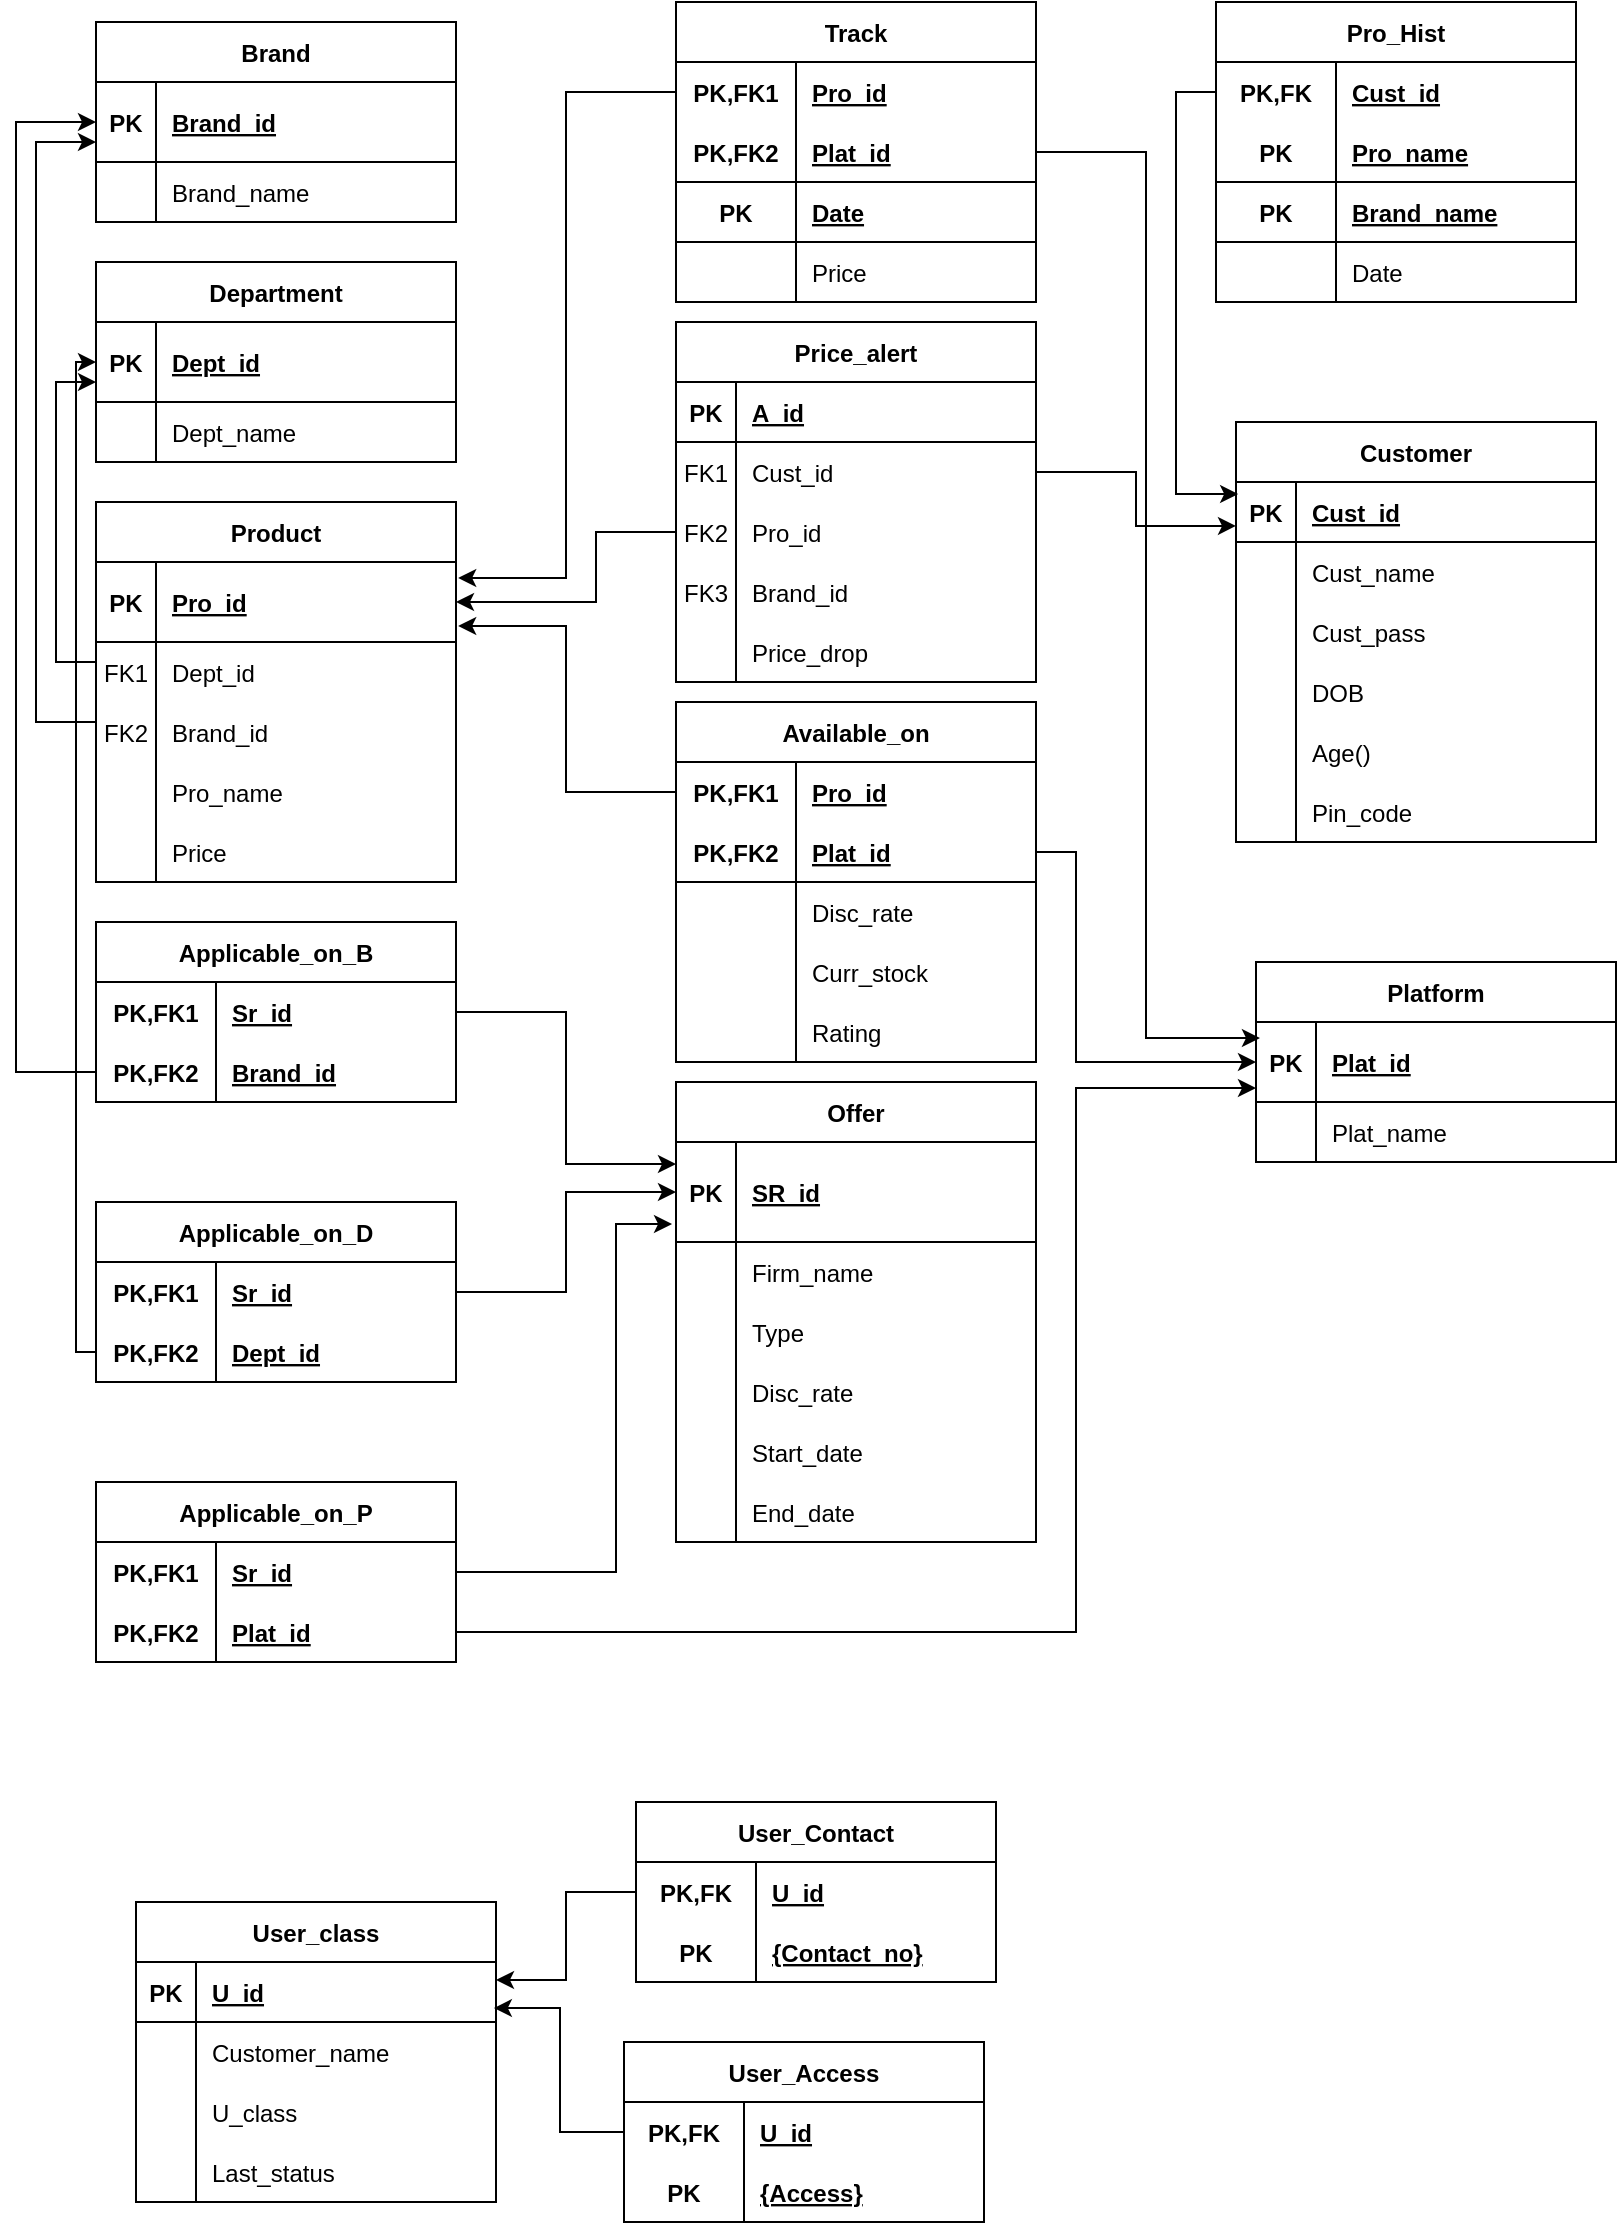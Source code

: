 <mxfile version="20.5.1" type="google"><diagram id="R2lEEEUBdFMjLlhIrx00" name="Page-1"><mxGraphModel dx="1760" dy="688" grid="1" gridSize="10" guides="1" tooltips="1" connect="1" arrows="1" fold="1" page="1" pageScale="1" pageWidth="827" pageHeight="1169" math="0" shadow="0" extFonts="Permanent Marker^https://fonts.googleapis.com/css?family=Permanent+Marker"><root><mxCell id="0"/><mxCell id="1" parent="0"/><mxCell id="kxYr9elAjNEcrXAtJx0U-19" value="Offer" style="shape=table;startSize=30;container=1;collapsible=1;childLayout=tableLayout;fixedRows=1;rowLines=0;fontStyle=1;align=center;resizeLast=1;" parent="1" vertex="1"><mxGeometry x="350" y="570" width="180" height="230" as="geometry"/></mxCell><mxCell id="kxYr9elAjNEcrXAtJx0U-20" value="" style="shape=tableRow;horizontal=0;startSize=0;swimlaneHead=0;swimlaneBody=0;fillColor=none;collapsible=0;dropTarget=0;points=[[0,0.5],[1,0.5]];portConstraint=eastwest;top=0;left=0;right=0;bottom=1;" parent="kxYr9elAjNEcrXAtJx0U-19" vertex="1"><mxGeometry y="30" width="180" height="50" as="geometry"/></mxCell><mxCell id="kxYr9elAjNEcrXAtJx0U-21" value="PK" style="shape=partialRectangle;connectable=0;fillColor=none;top=0;left=0;bottom=0;right=0;fontStyle=1;overflow=hidden;" parent="kxYr9elAjNEcrXAtJx0U-20" vertex="1"><mxGeometry width="30" height="50" as="geometry"><mxRectangle width="30" height="50" as="alternateBounds"/></mxGeometry></mxCell><mxCell id="kxYr9elAjNEcrXAtJx0U-22" value="SR_id" style="shape=partialRectangle;connectable=0;fillColor=none;top=0;left=0;bottom=0;right=0;align=left;spacingLeft=6;fontStyle=5;overflow=hidden;" parent="kxYr9elAjNEcrXAtJx0U-20" vertex="1"><mxGeometry x="30" width="150" height="50" as="geometry"><mxRectangle width="150" height="50" as="alternateBounds"/></mxGeometry></mxCell><mxCell id="kxYr9elAjNEcrXAtJx0U-23" value="" style="shape=tableRow;horizontal=0;startSize=0;swimlaneHead=0;swimlaneBody=0;fillColor=none;collapsible=0;dropTarget=0;points=[[0,0.5],[1,0.5]];portConstraint=eastwest;top=0;left=0;right=0;bottom=0;" parent="kxYr9elAjNEcrXAtJx0U-19" vertex="1"><mxGeometry y="80" width="180" height="30" as="geometry"/></mxCell><mxCell id="kxYr9elAjNEcrXAtJx0U-24" value="" style="shape=partialRectangle;connectable=0;fillColor=none;top=0;left=0;bottom=0;right=0;editable=1;overflow=hidden;" parent="kxYr9elAjNEcrXAtJx0U-23" vertex="1"><mxGeometry width="30" height="30" as="geometry"><mxRectangle width="30" height="30" as="alternateBounds"/></mxGeometry></mxCell><mxCell id="kxYr9elAjNEcrXAtJx0U-25" value="Firm_name" style="shape=partialRectangle;connectable=0;fillColor=none;top=0;left=0;bottom=0;right=0;align=left;spacingLeft=6;overflow=hidden;" parent="kxYr9elAjNEcrXAtJx0U-23" vertex="1"><mxGeometry x="30" width="150" height="30" as="geometry"><mxRectangle width="150" height="30" as="alternateBounds"/></mxGeometry></mxCell><mxCell id="kxYr9elAjNEcrXAtJx0U-26" value="" style="shape=tableRow;horizontal=0;startSize=0;swimlaneHead=0;swimlaneBody=0;fillColor=none;collapsible=0;dropTarget=0;points=[[0,0.5],[1,0.5]];portConstraint=eastwest;top=0;left=0;right=0;bottom=0;" parent="kxYr9elAjNEcrXAtJx0U-19" vertex="1"><mxGeometry y="110" width="180" height="30" as="geometry"/></mxCell><mxCell id="kxYr9elAjNEcrXAtJx0U-27" value="" style="shape=partialRectangle;connectable=0;fillColor=none;top=0;left=0;bottom=0;right=0;editable=1;overflow=hidden;" parent="kxYr9elAjNEcrXAtJx0U-26" vertex="1"><mxGeometry width="30" height="30" as="geometry"><mxRectangle width="30" height="30" as="alternateBounds"/></mxGeometry></mxCell><mxCell id="kxYr9elAjNEcrXAtJx0U-28" value="Type" style="shape=partialRectangle;connectable=0;fillColor=none;top=0;left=0;bottom=0;right=0;align=left;spacingLeft=6;overflow=hidden;" parent="kxYr9elAjNEcrXAtJx0U-26" vertex="1"><mxGeometry x="30" width="150" height="30" as="geometry"><mxRectangle width="150" height="30" as="alternateBounds"/></mxGeometry></mxCell><mxCell id="kxYr9elAjNEcrXAtJx0U-29" value="" style="shape=tableRow;horizontal=0;startSize=0;swimlaneHead=0;swimlaneBody=0;fillColor=none;collapsible=0;dropTarget=0;points=[[0,0.5],[1,0.5]];portConstraint=eastwest;top=0;left=0;right=0;bottom=0;" parent="kxYr9elAjNEcrXAtJx0U-19" vertex="1"><mxGeometry y="140" width="180" height="30" as="geometry"/></mxCell><mxCell id="kxYr9elAjNEcrXAtJx0U-30" value="" style="shape=partialRectangle;connectable=0;fillColor=none;top=0;left=0;bottom=0;right=0;editable=1;overflow=hidden;" parent="kxYr9elAjNEcrXAtJx0U-29" vertex="1"><mxGeometry width="30" height="30" as="geometry"><mxRectangle width="30" height="30" as="alternateBounds"/></mxGeometry></mxCell><mxCell id="kxYr9elAjNEcrXAtJx0U-31" value="Disc_rate" style="shape=partialRectangle;connectable=0;fillColor=none;top=0;left=0;bottom=0;right=0;align=left;spacingLeft=6;overflow=hidden;" parent="kxYr9elAjNEcrXAtJx0U-29" vertex="1"><mxGeometry x="30" width="150" height="30" as="geometry"><mxRectangle width="150" height="30" as="alternateBounds"/></mxGeometry></mxCell><mxCell id="kxYr9elAjNEcrXAtJx0U-33" value="" style="shape=tableRow;horizontal=0;startSize=0;swimlaneHead=0;swimlaneBody=0;fillColor=none;collapsible=0;dropTarget=0;points=[[0,0.5],[1,0.5]];portConstraint=eastwest;top=0;left=0;right=0;bottom=0;" parent="kxYr9elAjNEcrXAtJx0U-19" vertex="1"><mxGeometry y="170" width="180" height="30" as="geometry"/></mxCell><mxCell id="kxYr9elAjNEcrXAtJx0U-34" value="" style="shape=partialRectangle;connectable=0;fillColor=none;top=0;left=0;bottom=0;right=0;editable=1;overflow=hidden;" parent="kxYr9elAjNEcrXAtJx0U-33" vertex="1"><mxGeometry width="30" height="30" as="geometry"><mxRectangle width="30" height="30" as="alternateBounds"/></mxGeometry></mxCell><mxCell id="kxYr9elAjNEcrXAtJx0U-35" value="Start_date" style="shape=partialRectangle;connectable=0;fillColor=none;top=0;left=0;bottom=0;right=0;align=left;spacingLeft=6;overflow=hidden;" parent="kxYr9elAjNEcrXAtJx0U-33" vertex="1"><mxGeometry x="30" width="150" height="30" as="geometry"><mxRectangle width="150" height="30" as="alternateBounds"/></mxGeometry></mxCell><mxCell id="kxYr9elAjNEcrXAtJx0U-37" value="" style="shape=tableRow;horizontal=0;startSize=0;swimlaneHead=0;swimlaneBody=0;fillColor=none;collapsible=0;dropTarget=0;points=[[0,0.5],[1,0.5]];portConstraint=eastwest;top=0;left=0;right=0;bottom=0;" parent="kxYr9elAjNEcrXAtJx0U-19" vertex="1"><mxGeometry y="200" width="180" height="30" as="geometry"/></mxCell><mxCell id="kxYr9elAjNEcrXAtJx0U-38" value="" style="shape=partialRectangle;connectable=0;fillColor=none;top=0;left=0;bottom=0;right=0;editable=1;overflow=hidden;" parent="kxYr9elAjNEcrXAtJx0U-37" vertex="1"><mxGeometry width="30" height="30" as="geometry"><mxRectangle width="30" height="30" as="alternateBounds"/></mxGeometry></mxCell><mxCell id="kxYr9elAjNEcrXAtJx0U-39" value="End_date" style="shape=partialRectangle;connectable=0;fillColor=none;top=0;left=0;bottom=0;right=0;align=left;spacingLeft=6;overflow=hidden;" parent="kxYr9elAjNEcrXAtJx0U-37" vertex="1"><mxGeometry x="30" width="150" height="30" as="geometry"><mxRectangle width="150" height="30" as="alternateBounds"/></mxGeometry></mxCell><mxCell id="kxYr9elAjNEcrXAtJx0U-40" value="Applicable_on_B" style="shape=table;startSize=30;container=1;collapsible=1;childLayout=tableLayout;fixedRows=1;rowLines=0;fontStyle=1;align=center;resizeLast=1;" parent="1" vertex="1"><mxGeometry x="60" y="490" width="180" height="90" as="geometry"/></mxCell><mxCell id="kxYr9elAjNEcrXAtJx0U-41" value="" style="shape=tableRow;horizontal=0;startSize=0;swimlaneHead=0;swimlaneBody=0;fillColor=none;collapsible=0;dropTarget=0;points=[[0,0.5],[1,0.5]];portConstraint=eastwest;top=0;left=0;right=0;bottom=0;" parent="kxYr9elAjNEcrXAtJx0U-40" vertex="1"><mxGeometry y="30" width="180" height="30" as="geometry"/></mxCell><mxCell id="kxYr9elAjNEcrXAtJx0U-42" value="PK,FK1" style="shape=partialRectangle;connectable=0;fillColor=none;top=0;left=0;bottom=0;right=0;fontStyle=1;overflow=hidden;" parent="kxYr9elAjNEcrXAtJx0U-41" vertex="1"><mxGeometry width="60" height="30" as="geometry"><mxRectangle width="60" height="30" as="alternateBounds"/></mxGeometry></mxCell><mxCell id="kxYr9elAjNEcrXAtJx0U-43" value="Sr_id" style="shape=partialRectangle;connectable=0;fillColor=none;top=0;left=0;bottom=0;right=0;align=left;spacingLeft=6;fontStyle=5;overflow=hidden;" parent="kxYr9elAjNEcrXAtJx0U-41" vertex="1"><mxGeometry x="60" width="120" height="30" as="geometry"><mxRectangle width="120" height="30" as="alternateBounds"/></mxGeometry></mxCell><mxCell id="kxYr9elAjNEcrXAtJx0U-44" value="" style="shape=tableRow;horizontal=0;startSize=0;swimlaneHead=0;swimlaneBody=0;fillColor=none;collapsible=0;dropTarget=0;points=[[0,0.5],[1,0.5]];portConstraint=eastwest;top=0;left=0;right=0;bottom=1;" parent="kxYr9elAjNEcrXAtJx0U-40" vertex="1"><mxGeometry y="60" width="180" height="30" as="geometry"/></mxCell><mxCell id="kxYr9elAjNEcrXAtJx0U-45" value="PK,FK2" style="shape=partialRectangle;connectable=0;fillColor=none;top=0;left=0;bottom=0;right=0;fontStyle=1;overflow=hidden;" parent="kxYr9elAjNEcrXAtJx0U-44" vertex="1"><mxGeometry width="60" height="30" as="geometry"><mxRectangle width="60" height="30" as="alternateBounds"/></mxGeometry></mxCell><mxCell id="kxYr9elAjNEcrXAtJx0U-46" value="Brand_id" style="shape=partialRectangle;connectable=0;fillColor=none;top=0;left=0;bottom=0;right=0;align=left;spacingLeft=6;fontStyle=5;overflow=hidden;" parent="kxYr9elAjNEcrXAtJx0U-44" vertex="1"><mxGeometry x="60" width="120" height="30" as="geometry"><mxRectangle width="120" height="30" as="alternateBounds"/></mxGeometry></mxCell><mxCell id="kxYr9elAjNEcrXAtJx0U-53" value="Applicable_on_D" style="shape=table;startSize=30;container=1;collapsible=1;childLayout=tableLayout;fixedRows=1;rowLines=0;fontStyle=1;align=center;resizeLast=1;" parent="1" vertex="1"><mxGeometry x="60" y="630" width="180" height="90" as="geometry"/></mxCell><mxCell id="kxYr9elAjNEcrXAtJx0U-54" value="" style="shape=tableRow;horizontal=0;startSize=0;swimlaneHead=0;swimlaneBody=0;fillColor=none;collapsible=0;dropTarget=0;points=[[0,0.5],[1,0.5]];portConstraint=eastwest;top=0;left=0;right=0;bottom=0;" parent="kxYr9elAjNEcrXAtJx0U-53" vertex="1"><mxGeometry y="30" width="180" height="30" as="geometry"/></mxCell><mxCell id="kxYr9elAjNEcrXAtJx0U-55" value="PK,FK1" style="shape=partialRectangle;connectable=0;fillColor=none;top=0;left=0;bottom=0;right=0;fontStyle=1;overflow=hidden;" parent="kxYr9elAjNEcrXAtJx0U-54" vertex="1"><mxGeometry width="60" height="30" as="geometry"><mxRectangle width="60" height="30" as="alternateBounds"/></mxGeometry></mxCell><mxCell id="kxYr9elAjNEcrXAtJx0U-56" value="Sr_id" style="shape=partialRectangle;connectable=0;fillColor=none;top=0;left=0;bottom=0;right=0;align=left;spacingLeft=6;fontStyle=5;overflow=hidden;" parent="kxYr9elAjNEcrXAtJx0U-54" vertex="1"><mxGeometry x="60" width="120" height="30" as="geometry"><mxRectangle width="120" height="30" as="alternateBounds"/></mxGeometry></mxCell><mxCell id="kxYr9elAjNEcrXAtJx0U-57" value="" style="shape=tableRow;horizontal=0;startSize=0;swimlaneHead=0;swimlaneBody=0;fillColor=none;collapsible=0;dropTarget=0;points=[[0,0.5],[1,0.5]];portConstraint=eastwest;top=0;left=0;right=0;bottom=1;" parent="kxYr9elAjNEcrXAtJx0U-53" vertex="1"><mxGeometry y="60" width="180" height="30" as="geometry"/></mxCell><mxCell id="kxYr9elAjNEcrXAtJx0U-58" value="PK,FK2" style="shape=partialRectangle;connectable=0;fillColor=none;top=0;left=0;bottom=0;right=0;fontStyle=1;overflow=hidden;" parent="kxYr9elAjNEcrXAtJx0U-57" vertex="1"><mxGeometry width="60" height="30" as="geometry"><mxRectangle width="60" height="30" as="alternateBounds"/></mxGeometry></mxCell><mxCell id="kxYr9elAjNEcrXAtJx0U-59" value="Dept_id" style="shape=partialRectangle;connectable=0;fillColor=none;top=0;left=0;bottom=0;right=0;align=left;spacingLeft=6;fontStyle=5;overflow=hidden;" parent="kxYr9elAjNEcrXAtJx0U-57" vertex="1"><mxGeometry x="60" width="120" height="30" as="geometry"><mxRectangle width="120" height="30" as="alternateBounds"/></mxGeometry></mxCell><mxCell id="kxYr9elAjNEcrXAtJx0U-60" value="Applicable_on_P" style="shape=table;startSize=30;container=1;collapsible=1;childLayout=tableLayout;fixedRows=1;rowLines=0;fontStyle=1;align=center;resizeLast=1;" parent="1" vertex="1"><mxGeometry x="60" y="770" width="180" height="90" as="geometry"/></mxCell><mxCell id="kxYr9elAjNEcrXAtJx0U-61" value="" style="shape=tableRow;horizontal=0;startSize=0;swimlaneHead=0;swimlaneBody=0;fillColor=none;collapsible=0;dropTarget=0;points=[[0,0.5],[1,0.5]];portConstraint=eastwest;top=0;left=0;right=0;bottom=0;" parent="kxYr9elAjNEcrXAtJx0U-60" vertex="1"><mxGeometry y="30" width="180" height="30" as="geometry"/></mxCell><mxCell id="kxYr9elAjNEcrXAtJx0U-62" value="PK,FK1" style="shape=partialRectangle;connectable=0;fillColor=none;top=0;left=0;bottom=0;right=0;fontStyle=1;overflow=hidden;" parent="kxYr9elAjNEcrXAtJx0U-61" vertex="1"><mxGeometry width="60" height="30" as="geometry"><mxRectangle width="60" height="30" as="alternateBounds"/></mxGeometry></mxCell><mxCell id="kxYr9elAjNEcrXAtJx0U-63" value="Sr_id" style="shape=partialRectangle;connectable=0;fillColor=none;top=0;left=0;bottom=0;right=0;align=left;spacingLeft=6;fontStyle=5;overflow=hidden;" parent="kxYr9elAjNEcrXAtJx0U-61" vertex="1"><mxGeometry x="60" width="120" height="30" as="geometry"><mxRectangle width="120" height="30" as="alternateBounds"/></mxGeometry></mxCell><mxCell id="kxYr9elAjNEcrXAtJx0U-64" value="" style="shape=tableRow;horizontal=0;startSize=0;swimlaneHead=0;swimlaneBody=0;fillColor=none;collapsible=0;dropTarget=0;points=[[0,0.5],[1,0.5]];portConstraint=eastwest;top=0;left=0;right=0;bottom=1;" parent="kxYr9elAjNEcrXAtJx0U-60" vertex="1"><mxGeometry y="60" width="180" height="30" as="geometry"/></mxCell><mxCell id="kxYr9elAjNEcrXAtJx0U-65" value="PK,FK2" style="shape=partialRectangle;connectable=0;fillColor=none;top=0;left=0;bottom=0;right=0;fontStyle=1;overflow=hidden;" parent="kxYr9elAjNEcrXAtJx0U-64" vertex="1"><mxGeometry width="60" height="30" as="geometry"><mxRectangle width="60" height="30" as="alternateBounds"/></mxGeometry></mxCell><mxCell id="kxYr9elAjNEcrXAtJx0U-66" value="Plat_id" style="shape=partialRectangle;connectable=0;fillColor=none;top=0;left=0;bottom=0;right=0;align=left;spacingLeft=6;fontStyle=5;overflow=hidden;" parent="kxYr9elAjNEcrXAtJx0U-64" vertex="1"><mxGeometry x="60" width="120" height="30" as="geometry"><mxRectangle width="120" height="30" as="alternateBounds"/></mxGeometry></mxCell><mxCell id="kxYr9elAjNEcrXAtJx0U-67" value="Department" style="shape=table;startSize=30;container=1;collapsible=1;childLayout=tableLayout;fixedRows=1;rowLines=0;fontStyle=1;align=center;resizeLast=1;" parent="1" vertex="1"><mxGeometry x="60" y="160" width="180" height="100" as="geometry"/></mxCell><mxCell id="kxYr9elAjNEcrXAtJx0U-175" value="" style="shape=tableRow;horizontal=0;startSize=0;swimlaneHead=0;swimlaneBody=0;fillColor=none;collapsible=0;dropTarget=0;points=[[0,0.5],[1,0.5]];portConstraint=eastwest;top=0;left=0;right=0;bottom=1;" parent="kxYr9elAjNEcrXAtJx0U-67" vertex="1"><mxGeometry y="30" width="180" height="40" as="geometry"/></mxCell><mxCell id="kxYr9elAjNEcrXAtJx0U-176" value="PK" style="shape=partialRectangle;connectable=0;fillColor=none;top=0;left=0;bottom=0;right=0;fontStyle=1;overflow=hidden;" parent="kxYr9elAjNEcrXAtJx0U-175" vertex="1"><mxGeometry width="30" height="40" as="geometry"><mxRectangle width="30" height="40" as="alternateBounds"/></mxGeometry></mxCell><mxCell id="kxYr9elAjNEcrXAtJx0U-177" value="Dept_id" style="shape=partialRectangle;connectable=0;fillColor=none;top=0;left=0;bottom=0;right=0;align=left;spacingLeft=6;fontStyle=5;overflow=hidden;" parent="kxYr9elAjNEcrXAtJx0U-175" vertex="1"><mxGeometry x="30" width="150" height="40" as="geometry"><mxRectangle width="150" height="40" as="alternateBounds"/></mxGeometry></mxCell><mxCell id="kxYr9elAjNEcrXAtJx0U-71" value="" style="shape=tableRow;horizontal=0;startSize=0;swimlaneHead=0;swimlaneBody=0;fillColor=none;collapsible=0;dropTarget=0;points=[[0,0.5],[1,0.5]];portConstraint=eastwest;top=0;left=0;right=0;bottom=0;" parent="kxYr9elAjNEcrXAtJx0U-67" vertex="1"><mxGeometry y="70" width="180" height="30" as="geometry"/></mxCell><mxCell id="kxYr9elAjNEcrXAtJx0U-72" value="" style="shape=partialRectangle;connectable=0;fillColor=none;top=0;left=0;bottom=0;right=0;editable=1;overflow=hidden;" parent="kxYr9elAjNEcrXAtJx0U-71" vertex="1"><mxGeometry width="30" height="30" as="geometry"><mxRectangle width="30" height="30" as="alternateBounds"/></mxGeometry></mxCell><mxCell id="kxYr9elAjNEcrXAtJx0U-73" value="Dept_name" style="shape=partialRectangle;connectable=0;fillColor=none;top=0;left=0;bottom=0;right=0;align=left;spacingLeft=6;overflow=hidden;" parent="kxYr9elAjNEcrXAtJx0U-71" vertex="1"><mxGeometry x="30" width="150" height="30" as="geometry"><mxRectangle width="150" height="30" as="alternateBounds"/></mxGeometry></mxCell><mxCell id="kxYr9elAjNEcrXAtJx0U-81" style="edgeStyle=orthogonalEdgeStyle;rounded=0;orthogonalLoop=1;jettySize=auto;html=1;exitX=1;exitY=0.5;exitDx=0;exitDy=0;entryX=0;entryY=0.5;entryDx=0;entryDy=0;" parent="1" source="kxYr9elAjNEcrXAtJx0U-54" target="kxYr9elAjNEcrXAtJx0U-20" edge="1"><mxGeometry relative="1" as="geometry"/></mxCell><mxCell id="kxYr9elAjNEcrXAtJx0U-99" style="edgeStyle=orthogonalEdgeStyle;rounded=0;orthogonalLoop=1;jettySize=auto;html=1;exitX=1;exitY=0.5;exitDx=0;exitDy=0;entryX=0;entryY=0.22;entryDx=0;entryDy=0;entryPerimeter=0;" parent="1" source="kxYr9elAjNEcrXAtJx0U-41" target="kxYr9elAjNEcrXAtJx0U-20" edge="1"><mxGeometry relative="1" as="geometry"/></mxCell><mxCell id="kxYr9elAjNEcrXAtJx0U-102" style="edgeStyle=orthogonalEdgeStyle;rounded=0;orthogonalLoop=1;jettySize=auto;html=1;exitX=1;exitY=0.5;exitDx=0;exitDy=0;entryX=-0.011;entryY=0.82;entryDx=0;entryDy=0;entryPerimeter=0;" parent="1" source="kxYr9elAjNEcrXAtJx0U-61" target="kxYr9elAjNEcrXAtJx0U-20" edge="1"><mxGeometry relative="1" as="geometry"><Array as="points"><mxPoint x="320" y="815"/><mxPoint x="320" y="641"/></Array></mxGeometry></mxCell><mxCell id="kxYr9elAjNEcrXAtJx0U-130" value="Product" style="shape=table;startSize=30;container=1;collapsible=1;childLayout=tableLayout;fixedRows=1;rowLines=0;fontStyle=1;align=center;resizeLast=1;" parent="1" vertex="1"><mxGeometry x="60" y="280" width="180" height="190" as="geometry"/></mxCell><mxCell id="kxYr9elAjNEcrXAtJx0U-131" value="" style="shape=tableRow;horizontal=0;startSize=0;swimlaneHead=0;swimlaneBody=0;fillColor=none;collapsible=0;dropTarget=0;points=[[0,0.5],[1,0.5]];portConstraint=eastwest;top=0;left=0;right=0;bottom=1;" parent="kxYr9elAjNEcrXAtJx0U-130" vertex="1"><mxGeometry y="30" width="180" height="40" as="geometry"/></mxCell><mxCell id="kxYr9elAjNEcrXAtJx0U-132" value="PK" style="shape=partialRectangle;connectable=0;fillColor=none;top=0;left=0;bottom=0;right=0;fontStyle=1;overflow=hidden;" parent="kxYr9elAjNEcrXAtJx0U-131" vertex="1"><mxGeometry width="30" height="40" as="geometry"><mxRectangle width="30" height="40" as="alternateBounds"/></mxGeometry></mxCell><mxCell id="kxYr9elAjNEcrXAtJx0U-133" value="Pro_id" style="shape=partialRectangle;connectable=0;fillColor=none;top=0;left=0;bottom=0;right=0;align=left;spacingLeft=6;fontStyle=5;overflow=hidden;" parent="kxYr9elAjNEcrXAtJx0U-131" vertex="1"><mxGeometry x="30" width="150" height="40" as="geometry"><mxRectangle width="150" height="40" as="alternateBounds"/></mxGeometry></mxCell><mxCell id="kxYr9elAjNEcrXAtJx0U-144" value="" style="shape=tableRow;horizontal=0;startSize=0;swimlaneHead=0;swimlaneBody=0;fillColor=none;collapsible=0;dropTarget=0;points=[[0,0.5],[1,0.5]];portConstraint=eastwest;top=0;left=0;right=0;bottom=0;" parent="kxYr9elAjNEcrXAtJx0U-130" vertex="1"><mxGeometry y="70" width="180" height="30" as="geometry"/></mxCell><mxCell id="kxYr9elAjNEcrXAtJx0U-145" value="FK1" style="shape=partialRectangle;connectable=0;fillColor=none;top=0;left=0;bottom=0;right=0;fontStyle=0;overflow=hidden;" parent="kxYr9elAjNEcrXAtJx0U-144" vertex="1"><mxGeometry width="30" height="30" as="geometry"><mxRectangle width="30" height="30" as="alternateBounds"/></mxGeometry></mxCell><mxCell id="kxYr9elAjNEcrXAtJx0U-146" value="Dept_id" style="shape=partialRectangle;connectable=0;fillColor=none;top=0;left=0;bottom=0;right=0;align=left;spacingLeft=6;fontStyle=0;overflow=hidden;" parent="kxYr9elAjNEcrXAtJx0U-144" vertex="1"><mxGeometry x="30" width="150" height="30" as="geometry"><mxRectangle width="150" height="30" as="alternateBounds"/></mxGeometry></mxCell><mxCell id="kxYr9elAjNEcrXAtJx0U-148" value="" style="shape=tableRow;horizontal=0;startSize=0;swimlaneHead=0;swimlaneBody=0;fillColor=none;collapsible=0;dropTarget=0;points=[[0,0.5],[1,0.5]];portConstraint=eastwest;top=0;left=0;right=0;bottom=0;" parent="kxYr9elAjNEcrXAtJx0U-130" vertex="1"><mxGeometry y="100" width="180" height="30" as="geometry"/></mxCell><mxCell id="kxYr9elAjNEcrXAtJx0U-149" value="FK2" style="shape=partialRectangle;connectable=0;fillColor=none;top=0;left=0;bottom=0;right=0;fontStyle=0;overflow=hidden;" parent="kxYr9elAjNEcrXAtJx0U-148" vertex="1"><mxGeometry width="30" height="30" as="geometry"><mxRectangle width="30" height="30" as="alternateBounds"/></mxGeometry></mxCell><mxCell id="kxYr9elAjNEcrXAtJx0U-150" value="Brand_id" style="shape=partialRectangle;connectable=0;fillColor=none;top=0;left=0;bottom=0;right=0;align=left;spacingLeft=6;fontStyle=0;overflow=hidden;" parent="kxYr9elAjNEcrXAtJx0U-148" vertex="1"><mxGeometry x="30" width="150" height="30" as="geometry"><mxRectangle width="150" height="30" as="alternateBounds"/></mxGeometry></mxCell><mxCell id="kxYr9elAjNEcrXAtJx0U-134" value="" style="shape=tableRow;horizontal=0;startSize=0;swimlaneHead=0;swimlaneBody=0;fillColor=none;collapsible=0;dropTarget=0;points=[[0,0.5],[1,0.5]];portConstraint=eastwest;top=0;left=0;right=0;bottom=0;" parent="kxYr9elAjNEcrXAtJx0U-130" vertex="1"><mxGeometry y="130" width="180" height="30" as="geometry"/></mxCell><mxCell id="kxYr9elAjNEcrXAtJx0U-135" value="" style="shape=partialRectangle;connectable=0;fillColor=none;top=0;left=0;bottom=0;right=0;editable=1;overflow=hidden;" parent="kxYr9elAjNEcrXAtJx0U-134" vertex="1"><mxGeometry width="30" height="30" as="geometry"><mxRectangle width="30" height="30" as="alternateBounds"/></mxGeometry></mxCell><mxCell id="kxYr9elAjNEcrXAtJx0U-136" value="Pro_name" style="shape=partialRectangle;connectable=0;fillColor=none;top=0;left=0;bottom=0;right=0;align=left;spacingLeft=6;overflow=hidden;" parent="kxYr9elAjNEcrXAtJx0U-134" vertex="1"><mxGeometry x="30" width="150" height="30" as="geometry"><mxRectangle width="150" height="30" as="alternateBounds"/></mxGeometry></mxCell><mxCell id="kxYr9elAjNEcrXAtJx0U-137" value="" style="shape=tableRow;horizontal=0;startSize=0;swimlaneHead=0;swimlaneBody=0;fillColor=none;collapsible=0;dropTarget=0;points=[[0,0.5],[1,0.5]];portConstraint=eastwest;top=0;left=0;right=0;bottom=0;" parent="kxYr9elAjNEcrXAtJx0U-130" vertex="1"><mxGeometry y="160" width="180" height="30" as="geometry"/></mxCell><mxCell id="kxYr9elAjNEcrXAtJx0U-138" value="" style="shape=partialRectangle;connectable=0;fillColor=none;top=0;left=0;bottom=0;right=0;editable=1;overflow=hidden;" parent="kxYr9elAjNEcrXAtJx0U-137" vertex="1"><mxGeometry width="30" height="30" as="geometry"><mxRectangle width="30" height="30" as="alternateBounds"/></mxGeometry></mxCell><mxCell id="kxYr9elAjNEcrXAtJx0U-139" value="Price" style="shape=partialRectangle;connectable=0;fillColor=none;top=0;left=0;bottom=0;right=0;align=left;spacingLeft=6;overflow=hidden;" parent="kxYr9elAjNEcrXAtJx0U-137" vertex="1"><mxGeometry x="30" width="150" height="30" as="geometry"><mxRectangle width="150" height="30" as="alternateBounds"/></mxGeometry></mxCell><mxCell id="kxYr9elAjNEcrXAtJx0U-151" value="Brand" style="shape=table;startSize=30;container=1;collapsible=1;childLayout=tableLayout;fixedRows=1;rowLines=0;fontStyle=1;align=center;resizeLast=1;" parent="1" vertex="1"><mxGeometry x="60" y="40" width="180" height="100" as="geometry"/></mxCell><mxCell id="kxYr9elAjNEcrXAtJx0U-152" value="" style="shape=tableRow;horizontal=0;startSize=0;swimlaneHead=0;swimlaneBody=0;fillColor=none;collapsible=0;dropTarget=0;points=[[0,0.5],[1,0.5]];portConstraint=eastwest;top=0;left=0;right=0;bottom=1;" parent="kxYr9elAjNEcrXAtJx0U-151" vertex="1"><mxGeometry y="30" width="180" height="40" as="geometry"/></mxCell><mxCell id="kxYr9elAjNEcrXAtJx0U-153" value="PK" style="shape=partialRectangle;connectable=0;fillColor=none;top=0;left=0;bottom=0;right=0;fontStyle=1;overflow=hidden;" parent="kxYr9elAjNEcrXAtJx0U-152" vertex="1"><mxGeometry width="30" height="40" as="geometry"><mxRectangle width="30" height="40" as="alternateBounds"/></mxGeometry></mxCell><mxCell id="kxYr9elAjNEcrXAtJx0U-154" value="Brand_id" style="shape=partialRectangle;connectable=0;fillColor=none;top=0;left=0;bottom=0;right=0;align=left;spacingLeft=6;fontStyle=5;overflow=hidden;" parent="kxYr9elAjNEcrXAtJx0U-152" vertex="1"><mxGeometry x="30" width="150" height="40" as="geometry"><mxRectangle width="150" height="40" as="alternateBounds"/></mxGeometry></mxCell><mxCell id="kxYr9elAjNEcrXAtJx0U-155" value="" style="shape=tableRow;horizontal=0;startSize=0;swimlaneHead=0;swimlaneBody=0;fillColor=none;collapsible=0;dropTarget=0;points=[[0,0.5],[1,0.5]];portConstraint=eastwest;top=0;left=0;right=0;bottom=0;" parent="kxYr9elAjNEcrXAtJx0U-151" vertex="1"><mxGeometry y="70" width="180" height="30" as="geometry"/></mxCell><mxCell id="kxYr9elAjNEcrXAtJx0U-156" value="" style="shape=partialRectangle;connectable=0;fillColor=none;top=0;left=0;bottom=0;right=0;editable=1;overflow=hidden;" parent="kxYr9elAjNEcrXAtJx0U-155" vertex="1"><mxGeometry width="30" height="30" as="geometry"><mxRectangle width="30" height="30" as="alternateBounds"/></mxGeometry></mxCell><mxCell id="kxYr9elAjNEcrXAtJx0U-157" value="Brand_name" style="shape=partialRectangle;connectable=0;fillColor=none;top=0;left=0;bottom=0;right=0;align=left;spacingLeft=6;overflow=hidden;" parent="kxYr9elAjNEcrXAtJx0U-155" vertex="1"><mxGeometry x="30" width="150" height="30" as="geometry"><mxRectangle width="150" height="30" as="alternateBounds"/></mxGeometry></mxCell><mxCell id="kxYr9elAjNEcrXAtJx0U-158" value="Platform" style="shape=table;startSize=30;container=1;collapsible=1;childLayout=tableLayout;fixedRows=1;rowLines=0;fontStyle=1;align=center;resizeLast=1;" parent="1" vertex="1"><mxGeometry x="640" y="510" width="180" height="100" as="geometry"/></mxCell><mxCell id="kxYr9elAjNEcrXAtJx0U-159" value="" style="shape=tableRow;horizontal=0;startSize=0;swimlaneHead=0;swimlaneBody=0;fillColor=none;collapsible=0;dropTarget=0;points=[[0,0.5],[1,0.5]];portConstraint=eastwest;top=0;left=0;right=0;bottom=1;" parent="kxYr9elAjNEcrXAtJx0U-158" vertex="1"><mxGeometry y="30" width="180" height="40" as="geometry"/></mxCell><mxCell id="kxYr9elAjNEcrXAtJx0U-160" value="PK" style="shape=partialRectangle;connectable=0;fillColor=none;top=0;left=0;bottom=0;right=0;fontStyle=1;overflow=hidden;" parent="kxYr9elAjNEcrXAtJx0U-159" vertex="1"><mxGeometry width="30" height="40" as="geometry"><mxRectangle width="30" height="40" as="alternateBounds"/></mxGeometry></mxCell><mxCell id="kxYr9elAjNEcrXAtJx0U-161" value="Plat_id" style="shape=partialRectangle;connectable=0;fillColor=none;top=0;left=0;bottom=0;right=0;align=left;spacingLeft=6;fontStyle=5;overflow=hidden;" parent="kxYr9elAjNEcrXAtJx0U-159" vertex="1"><mxGeometry x="30" width="150" height="40" as="geometry"><mxRectangle width="150" height="40" as="alternateBounds"/></mxGeometry></mxCell><mxCell id="kxYr9elAjNEcrXAtJx0U-162" value="" style="shape=tableRow;horizontal=0;startSize=0;swimlaneHead=0;swimlaneBody=0;fillColor=none;collapsible=0;dropTarget=0;points=[[0,0.5],[1,0.5]];portConstraint=eastwest;top=0;left=0;right=0;bottom=0;" parent="kxYr9elAjNEcrXAtJx0U-158" vertex="1"><mxGeometry y="70" width="180" height="30" as="geometry"/></mxCell><mxCell id="kxYr9elAjNEcrXAtJx0U-163" value="" style="shape=partialRectangle;connectable=0;fillColor=none;top=0;left=0;bottom=0;right=0;editable=1;overflow=hidden;" parent="kxYr9elAjNEcrXAtJx0U-162" vertex="1"><mxGeometry width="30" height="30" as="geometry"><mxRectangle width="30" height="30" as="alternateBounds"/></mxGeometry></mxCell><mxCell id="kxYr9elAjNEcrXAtJx0U-164" value="Plat_name" style="shape=partialRectangle;connectable=0;fillColor=none;top=0;left=0;bottom=0;right=0;align=left;spacingLeft=6;overflow=hidden;" parent="kxYr9elAjNEcrXAtJx0U-162" vertex="1"><mxGeometry x="30" width="150" height="30" as="geometry"><mxRectangle width="150" height="30" as="alternateBounds"/></mxGeometry></mxCell><mxCell id="kxYr9elAjNEcrXAtJx0U-166" style="edgeStyle=orthogonalEdgeStyle;rounded=0;orthogonalLoop=1;jettySize=auto;html=1;exitX=0;exitY=0.5;exitDx=0;exitDy=0;" parent="1" source="kxYr9elAjNEcrXAtJx0U-144" edge="1"><mxGeometry relative="1" as="geometry"><mxPoint x="60" y="220" as="targetPoint"/><Array as="points"><mxPoint x="60" y="360"/><mxPoint x="40" y="360"/><mxPoint x="40" y="220"/></Array></mxGeometry></mxCell><mxCell id="kxYr9elAjNEcrXAtJx0U-172" style="edgeStyle=orthogonalEdgeStyle;rounded=0;orthogonalLoop=1;jettySize=auto;html=1;exitX=0;exitY=0.5;exitDx=0;exitDy=0;entryX=0;entryY=0.75;entryDx=0;entryDy=0;entryPerimeter=0;" parent="1" source="kxYr9elAjNEcrXAtJx0U-148" target="kxYr9elAjNEcrXAtJx0U-152" edge="1"><mxGeometry relative="1" as="geometry"><Array as="points"><mxPoint x="60" y="390"/><mxPoint x="30" y="390"/><mxPoint x="30" y="100"/></Array></mxGeometry></mxCell><mxCell id="kxYr9elAjNEcrXAtJx0U-173" style="edgeStyle=orthogonalEdgeStyle;rounded=0;orthogonalLoop=1;jettySize=auto;html=1;exitX=0;exitY=0.5;exitDx=0;exitDy=0;entryX=0;entryY=0.5;entryDx=0;entryDy=0;" parent="1" source="kxYr9elAjNEcrXAtJx0U-44" target="kxYr9elAjNEcrXAtJx0U-152" edge="1"><mxGeometry relative="1" as="geometry"><Array as="points"><mxPoint x="20" y="565"/><mxPoint x="20" y="90"/></Array></mxGeometry></mxCell><mxCell id="kxYr9elAjNEcrXAtJx0U-174" style="edgeStyle=orthogonalEdgeStyle;rounded=0;orthogonalLoop=1;jettySize=auto;html=1;exitX=0;exitY=0.5;exitDx=0;exitDy=0;entryX=0;entryY=0.5;entryDx=0;entryDy=0;" parent="1" source="kxYr9elAjNEcrXAtJx0U-57" target="kxYr9elAjNEcrXAtJx0U-175" edge="1"><mxGeometry relative="1" as="geometry"><mxPoint x="60" y="200" as="targetPoint"/><Array as="points"><mxPoint x="50" y="705"/><mxPoint x="50" y="210"/></Array></mxGeometry></mxCell><mxCell id="kxYr9elAjNEcrXAtJx0U-178" value="Customer" style="shape=table;startSize=30;container=1;collapsible=1;childLayout=tableLayout;fixedRows=1;rowLines=0;fontStyle=1;align=center;resizeLast=1;" parent="1" vertex="1"><mxGeometry x="630" y="240" width="180" height="210" as="geometry"/></mxCell><mxCell id="kxYr9elAjNEcrXAtJx0U-179" value="" style="shape=tableRow;horizontal=0;startSize=0;swimlaneHead=0;swimlaneBody=0;fillColor=none;collapsible=0;dropTarget=0;points=[[0,0.5],[1,0.5]];portConstraint=eastwest;top=0;left=0;right=0;bottom=1;" parent="kxYr9elAjNEcrXAtJx0U-178" vertex="1"><mxGeometry y="30" width="180" height="30" as="geometry"/></mxCell><mxCell id="kxYr9elAjNEcrXAtJx0U-180" value="PK" style="shape=partialRectangle;connectable=0;fillColor=none;top=0;left=0;bottom=0;right=0;fontStyle=1;overflow=hidden;" parent="kxYr9elAjNEcrXAtJx0U-179" vertex="1"><mxGeometry width="30" height="30" as="geometry"><mxRectangle width="30" height="30" as="alternateBounds"/></mxGeometry></mxCell><mxCell id="kxYr9elAjNEcrXAtJx0U-181" value="Cust_id" style="shape=partialRectangle;connectable=0;fillColor=none;top=0;left=0;bottom=0;right=0;align=left;spacingLeft=6;fontStyle=5;overflow=hidden;" parent="kxYr9elAjNEcrXAtJx0U-179" vertex="1"><mxGeometry x="30" width="150" height="30" as="geometry"><mxRectangle width="150" height="30" as="alternateBounds"/></mxGeometry></mxCell><mxCell id="kxYr9elAjNEcrXAtJx0U-182" value="" style="shape=tableRow;horizontal=0;startSize=0;swimlaneHead=0;swimlaneBody=0;fillColor=none;collapsible=0;dropTarget=0;points=[[0,0.5],[1,0.5]];portConstraint=eastwest;top=0;left=0;right=0;bottom=0;" parent="kxYr9elAjNEcrXAtJx0U-178" vertex="1"><mxGeometry y="60" width="180" height="30" as="geometry"/></mxCell><mxCell id="kxYr9elAjNEcrXAtJx0U-183" value="" style="shape=partialRectangle;connectable=0;fillColor=none;top=0;left=0;bottom=0;right=0;editable=1;overflow=hidden;" parent="kxYr9elAjNEcrXAtJx0U-182" vertex="1"><mxGeometry width="30" height="30" as="geometry"><mxRectangle width="30" height="30" as="alternateBounds"/></mxGeometry></mxCell><mxCell id="kxYr9elAjNEcrXAtJx0U-184" value="Cust_name" style="shape=partialRectangle;connectable=0;fillColor=none;top=0;left=0;bottom=0;right=0;align=left;spacingLeft=6;overflow=hidden;" parent="kxYr9elAjNEcrXAtJx0U-182" vertex="1"><mxGeometry x="30" width="150" height="30" as="geometry"><mxRectangle width="150" height="30" as="alternateBounds"/></mxGeometry></mxCell><mxCell id="kxYr9elAjNEcrXAtJx0U-185" value="" style="shape=tableRow;horizontal=0;startSize=0;swimlaneHead=0;swimlaneBody=0;fillColor=none;collapsible=0;dropTarget=0;points=[[0,0.5],[1,0.5]];portConstraint=eastwest;top=0;left=0;right=0;bottom=0;" parent="kxYr9elAjNEcrXAtJx0U-178" vertex="1"><mxGeometry y="90" width="180" height="30" as="geometry"/></mxCell><mxCell id="kxYr9elAjNEcrXAtJx0U-186" value="" style="shape=partialRectangle;connectable=0;fillColor=none;top=0;left=0;bottom=0;right=0;editable=1;overflow=hidden;" parent="kxYr9elAjNEcrXAtJx0U-185" vertex="1"><mxGeometry width="30" height="30" as="geometry"><mxRectangle width="30" height="30" as="alternateBounds"/></mxGeometry></mxCell><mxCell id="kxYr9elAjNEcrXAtJx0U-187" value="Cust_pass" style="shape=partialRectangle;connectable=0;fillColor=none;top=0;left=0;bottom=0;right=0;align=left;spacingLeft=6;overflow=hidden;" parent="kxYr9elAjNEcrXAtJx0U-185" vertex="1"><mxGeometry x="30" width="150" height="30" as="geometry"><mxRectangle width="150" height="30" as="alternateBounds"/></mxGeometry></mxCell><mxCell id="kxYr9elAjNEcrXAtJx0U-188" value="" style="shape=tableRow;horizontal=0;startSize=0;swimlaneHead=0;swimlaneBody=0;fillColor=none;collapsible=0;dropTarget=0;points=[[0,0.5],[1,0.5]];portConstraint=eastwest;top=0;left=0;right=0;bottom=0;" parent="kxYr9elAjNEcrXAtJx0U-178" vertex="1"><mxGeometry y="120" width="180" height="30" as="geometry"/></mxCell><mxCell id="kxYr9elAjNEcrXAtJx0U-189" value="" style="shape=partialRectangle;connectable=0;fillColor=none;top=0;left=0;bottom=0;right=0;editable=1;overflow=hidden;" parent="kxYr9elAjNEcrXAtJx0U-188" vertex="1"><mxGeometry width="30" height="30" as="geometry"><mxRectangle width="30" height="30" as="alternateBounds"/></mxGeometry></mxCell><mxCell id="kxYr9elAjNEcrXAtJx0U-190" value="DOB" style="shape=partialRectangle;connectable=0;fillColor=none;top=0;left=0;bottom=0;right=0;align=left;spacingLeft=6;overflow=hidden;" parent="kxYr9elAjNEcrXAtJx0U-188" vertex="1"><mxGeometry x="30" width="150" height="30" as="geometry"><mxRectangle width="150" height="30" as="alternateBounds"/></mxGeometry></mxCell><mxCell id="kxYr9elAjNEcrXAtJx0U-192" value="" style="shape=tableRow;horizontal=0;startSize=0;swimlaneHead=0;swimlaneBody=0;fillColor=none;collapsible=0;dropTarget=0;points=[[0,0.5],[1,0.5]];portConstraint=eastwest;top=0;left=0;right=0;bottom=0;" parent="kxYr9elAjNEcrXAtJx0U-178" vertex="1"><mxGeometry y="150" width="180" height="30" as="geometry"/></mxCell><mxCell id="kxYr9elAjNEcrXAtJx0U-193" value="" style="shape=partialRectangle;connectable=0;fillColor=none;top=0;left=0;bottom=0;right=0;editable=1;overflow=hidden;" parent="kxYr9elAjNEcrXAtJx0U-192" vertex="1"><mxGeometry width="30" height="30" as="geometry"><mxRectangle width="30" height="30" as="alternateBounds"/></mxGeometry></mxCell><mxCell id="kxYr9elAjNEcrXAtJx0U-194" value="Age()" style="shape=partialRectangle;connectable=0;fillColor=none;top=0;left=0;bottom=0;right=0;align=left;spacingLeft=6;overflow=hidden;" parent="kxYr9elAjNEcrXAtJx0U-192" vertex="1"><mxGeometry x="30" width="150" height="30" as="geometry"><mxRectangle width="150" height="30" as="alternateBounds"/></mxGeometry></mxCell><mxCell id="kxYr9elAjNEcrXAtJx0U-196" value="" style="shape=tableRow;horizontal=0;startSize=0;swimlaneHead=0;swimlaneBody=0;fillColor=none;collapsible=0;dropTarget=0;points=[[0,0.5],[1,0.5]];portConstraint=eastwest;top=0;left=0;right=0;bottom=0;" parent="kxYr9elAjNEcrXAtJx0U-178" vertex="1"><mxGeometry y="180" width="180" height="30" as="geometry"/></mxCell><mxCell id="kxYr9elAjNEcrXAtJx0U-197" value="" style="shape=partialRectangle;connectable=0;fillColor=none;top=0;left=0;bottom=0;right=0;editable=1;overflow=hidden;" parent="kxYr9elAjNEcrXAtJx0U-196" vertex="1"><mxGeometry width="30" height="30" as="geometry"><mxRectangle width="30" height="30" as="alternateBounds"/></mxGeometry></mxCell><mxCell id="kxYr9elAjNEcrXAtJx0U-198" value="Pin_code" style="shape=partialRectangle;connectable=0;fillColor=none;top=0;left=0;bottom=0;right=0;align=left;spacingLeft=6;overflow=hidden;" parent="kxYr9elAjNEcrXAtJx0U-196" vertex="1"><mxGeometry x="30" width="150" height="30" as="geometry"><mxRectangle width="150" height="30" as="alternateBounds"/></mxGeometry></mxCell><mxCell id="kxYr9elAjNEcrXAtJx0U-199" value="Available_on" style="shape=table;startSize=30;container=1;collapsible=1;childLayout=tableLayout;fixedRows=1;rowLines=0;fontStyle=1;align=center;resizeLast=1;" parent="1" vertex="1"><mxGeometry x="350" y="380" width="180" height="180" as="geometry"/></mxCell><mxCell id="kxYr9elAjNEcrXAtJx0U-200" value="" style="shape=tableRow;horizontal=0;startSize=0;swimlaneHead=0;swimlaneBody=0;fillColor=none;collapsible=0;dropTarget=0;points=[[0,0.5],[1,0.5]];portConstraint=eastwest;top=0;left=0;right=0;bottom=0;" parent="kxYr9elAjNEcrXAtJx0U-199" vertex="1"><mxGeometry y="30" width="180" height="30" as="geometry"/></mxCell><mxCell id="kxYr9elAjNEcrXAtJx0U-201" value="PK,FK1" style="shape=partialRectangle;connectable=0;fillColor=none;top=0;left=0;bottom=0;right=0;fontStyle=1;overflow=hidden;" parent="kxYr9elAjNEcrXAtJx0U-200" vertex="1"><mxGeometry width="60" height="30" as="geometry"><mxRectangle width="60" height="30" as="alternateBounds"/></mxGeometry></mxCell><mxCell id="kxYr9elAjNEcrXAtJx0U-202" value="Pro_id" style="shape=partialRectangle;connectable=0;fillColor=none;top=0;left=0;bottom=0;right=0;align=left;spacingLeft=6;fontStyle=5;overflow=hidden;" parent="kxYr9elAjNEcrXAtJx0U-200" vertex="1"><mxGeometry x="60" width="120" height="30" as="geometry"><mxRectangle width="120" height="30" as="alternateBounds"/></mxGeometry></mxCell><mxCell id="kxYr9elAjNEcrXAtJx0U-203" value="" style="shape=tableRow;horizontal=0;startSize=0;swimlaneHead=0;swimlaneBody=0;fillColor=none;collapsible=0;dropTarget=0;points=[[0,0.5],[1,0.5]];portConstraint=eastwest;top=0;left=0;right=0;bottom=1;" parent="kxYr9elAjNEcrXAtJx0U-199" vertex="1"><mxGeometry y="60" width="180" height="30" as="geometry"/></mxCell><mxCell id="kxYr9elAjNEcrXAtJx0U-204" value="PK,FK2" style="shape=partialRectangle;connectable=0;fillColor=none;top=0;left=0;bottom=0;right=0;fontStyle=1;overflow=hidden;" parent="kxYr9elAjNEcrXAtJx0U-203" vertex="1"><mxGeometry width="60" height="30" as="geometry"><mxRectangle width="60" height="30" as="alternateBounds"/></mxGeometry></mxCell><mxCell id="kxYr9elAjNEcrXAtJx0U-205" value="Plat_id" style="shape=partialRectangle;connectable=0;fillColor=none;top=0;left=0;bottom=0;right=0;align=left;spacingLeft=6;fontStyle=5;overflow=hidden;" parent="kxYr9elAjNEcrXAtJx0U-203" vertex="1"><mxGeometry x="60" width="120" height="30" as="geometry"><mxRectangle width="120" height="30" as="alternateBounds"/></mxGeometry></mxCell><mxCell id="kxYr9elAjNEcrXAtJx0U-206" value="" style="shape=tableRow;horizontal=0;startSize=0;swimlaneHead=0;swimlaneBody=0;fillColor=none;collapsible=0;dropTarget=0;points=[[0,0.5],[1,0.5]];portConstraint=eastwest;top=0;left=0;right=0;bottom=0;" parent="kxYr9elAjNEcrXAtJx0U-199" vertex="1"><mxGeometry y="90" width="180" height="30" as="geometry"/></mxCell><mxCell id="kxYr9elAjNEcrXAtJx0U-207" value="" style="shape=partialRectangle;connectable=0;fillColor=none;top=0;left=0;bottom=0;right=0;editable=1;overflow=hidden;" parent="kxYr9elAjNEcrXAtJx0U-206" vertex="1"><mxGeometry width="60" height="30" as="geometry"><mxRectangle width="60" height="30" as="alternateBounds"/></mxGeometry></mxCell><mxCell id="kxYr9elAjNEcrXAtJx0U-208" value="Disc_rate" style="shape=partialRectangle;connectable=0;fillColor=none;top=0;left=0;bottom=0;right=0;align=left;spacingLeft=6;overflow=hidden;" parent="kxYr9elAjNEcrXAtJx0U-206" vertex="1"><mxGeometry x="60" width="120" height="30" as="geometry"><mxRectangle width="120" height="30" as="alternateBounds"/></mxGeometry></mxCell><mxCell id="kxYr9elAjNEcrXAtJx0U-209" value="" style="shape=tableRow;horizontal=0;startSize=0;swimlaneHead=0;swimlaneBody=0;fillColor=none;collapsible=0;dropTarget=0;points=[[0,0.5],[1,0.5]];portConstraint=eastwest;top=0;left=0;right=0;bottom=0;" parent="kxYr9elAjNEcrXAtJx0U-199" vertex="1"><mxGeometry y="120" width="180" height="30" as="geometry"/></mxCell><mxCell id="kxYr9elAjNEcrXAtJx0U-210" value="" style="shape=partialRectangle;connectable=0;fillColor=none;top=0;left=0;bottom=0;right=0;editable=1;overflow=hidden;" parent="kxYr9elAjNEcrXAtJx0U-209" vertex="1"><mxGeometry width="60" height="30" as="geometry"><mxRectangle width="60" height="30" as="alternateBounds"/></mxGeometry></mxCell><mxCell id="kxYr9elAjNEcrXAtJx0U-211" value="Curr_stock" style="shape=partialRectangle;connectable=0;fillColor=none;top=0;left=0;bottom=0;right=0;align=left;spacingLeft=6;overflow=hidden;" parent="kxYr9elAjNEcrXAtJx0U-209" vertex="1"><mxGeometry x="60" width="120" height="30" as="geometry"><mxRectangle width="120" height="30" as="alternateBounds"/></mxGeometry></mxCell><mxCell id="kxYr9elAjNEcrXAtJx0U-213" value="" style="shape=tableRow;horizontal=0;startSize=0;swimlaneHead=0;swimlaneBody=0;fillColor=none;collapsible=0;dropTarget=0;points=[[0,0.5],[1,0.5]];portConstraint=eastwest;top=0;left=0;right=0;bottom=0;" parent="kxYr9elAjNEcrXAtJx0U-199" vertex="1"><mxGeometry y="150" width="180" height="30" as="geometry"/></mxCell><mxCell id="kxYr9elAjNEcrXAtJx0U-214" value="" style="shape=partialRectangle;connectable=0;fillColor=none;top=0;left=0;bottom=0;right=0;editable=1;overflow=hidden;" parent="kxYr9elAjNEcrXAtJx0U-213" vertex="1"><mxGeometry width="60" height="30" as="geometry"><mxRectangle width="60" height="30" as="alternateBounds"/></mxGeometry></mxCell><mxCell id="kxYr9elAjNEcrXAtJx0U-215" value="Rating" style="shape=partialRectangle;connectable=0;fillColor=none;top=0;left=0;bottom=0;right=0;align=left;spacingLeft=6;overflow=hidden;" parent="kxYr9elAjNEcrXAtJx0U-213" vertex="1"><mxGeometry x="60" width="120" height="30" as="geometry"><mxRectangle width="120" height="30" as="alternateBounds"/></mxGeometry></mxCell><mxCell id="kxYr9elAjNEcrXAtJx0U-216" value="Price_alert" style="shape=table;startSize=30;container=1;collapsible=1;childLayout=tableLayout;fixedRows=1;rowLines=0;fontStyle=1;align=center;resizeLast=1;" parent="1" vertex="1"><mxGeometry x="350" y="190" width="180" height="180" as="geometry"/></mxCell><mxCell id="kxYr9elAjNEcrXAtJx0U-217" value="" style="shape=tableRow;horizontal=0;startSize=0;swimlaneHead=0;swimlaneBody=0;fillColor=none;collapsible=0;dropTarget=0;points=[[0,0.5],[1,0.5]];portConstraint=eastwest;top=0;left=0;right=0;bottom=1;" parent="kxYr9elAjNEcrXAtJx0U-216" vertex="1"><mxGeometry y="30" width="180" height="30" as="geometry"/></mxCell><mxCell id="kxYr9elAjNEcrXAtJx0U-218" value="PK" style="shape=partialRectangle;connectable=0;fillColor=none;top=0;left=0;bottom=0;right=0;fontStyle=1;overflow=hidden;" parent="kxYr9elAjNEcrXAtJx0U-217" vertex="1"><mxGeometry width="30" height="30" as="geometry"><mxRectangle width="30" height="30" as="alternateBounds"/></mxGeometry></mxCell><mxCell id="kxYr9elAjNEcrXAtJx0U-219" value="A_id" style="shape=partialRectangle;connectable=0;fillColor=none;top=0;left=0;bottom=0;right=0;align=left;spacingLeft=6;fontStyle=5;overflow=hidden;" parent="kxYr9elAjNEcrXAtJx0U-217" vertex="1"><mxGeometry x="30" width="150" height="30" as="geometry"><mxRectangle width="150" height="30" as="alternateBounds"/></mxGeometry></mxCell><mxCell id="kxYr9elAjNEcrXAtJx0U-230" value="" style="shape=tableRow;horizontal=0;startSize=0;swimlaneHead=0;swimlaneBody=0;fillColor=none;collapsible=0;dropTarget=0;points=[[0,0.5],[1,0.5]];portConstraint=eastwest;top=0;left=0;right=0;bottom=0;" parent="kxYr9elAjNEcrXAtJx0U-216" vertex="1"><mxGeometry y="60" width="180" height="30" as="geometry"/></mxCell><mxCell id="kxYr9elAjNEcrXAtJx0U-231" value="FK1" style="shape=partialRectangle;connectable=0;fillColor=none;top=0;left=0;bottom=0;right=0;fontStyle=0;overflow=hidden;" parent="kxYr9elAjNEcrXAtJx0U-230" vertex="1"><mxGeometry width="30" height="30" as="geometry"><mxRectangle width="30" height="30" as="alternateBounds"/></mxGeometry></mxCell><mxCell id="kxYr9elAjNEcrXAtJx0U-232" value="Cust_id" style="shape=partialRectangle;connectable=0;fillColor=none;top=0;left=0;bottom=0;right=0;align=left;spacingLeft=6;fontStyle=0;overflow=hidden;" parent="kxYr9elAjNEcrXAtJx0U-230" vertex="1"><mxGeometry x="30" width="150" height="30" as="geometry"><mxRectangle width="150" height="30" as="alternateBounds"/></mxGeometry></mxCell><mxCell id="kxYr9elAjNEcrXAtJx0U-234" value="" style="shape=tableRow;horizontal=0;startSize=0;swimlaneHead=0;swimlaneBody=0;fillColor=none;collapsible=0;dropTarget=0;points=[[0,0.5],[1,0.5]];portConstraint=eastwest;top=0;left=0;right=0;bottom=0;" parent="kxYr9elAjNEcrXAtJx0U-216" vertex="1"><mxGeometry y="90" width="180" height="30" as="geometry"/></mxCell><mxCell id="kxYr9elAjNEcrXAtJx0U-235" value="FK2" style="shape=partialRectangle;connectable=0;fillColor=none;top=0;left=0;bottom=0;right=0;fontStyle=0;overflow=hidden;" parent="kxYr9elAjNEcrXAtJx0U-234" vertex="1"><mxGeometry width="30" height="30" as="geometry"><mxRectangle width="30" height="30" as="alternateBounds"/></mxGeometry></mxCell><mxCell id="kxYr9elAjNEcrXAtJx0U-236" value="Pro_id" style="shape=partialRectangle;connectable=0;fillColor=none;top=0;left=0;bottom=0;right=0;align=left;spacingLeft=6;fontStyle=0;overflow=hidden;" parent="kxYr9elAjNEcrXAtJx0U-234" vertex="1"><mxGeometry x="30" width="150" height="30" as="geometry"><mxRectangle width="150" height="30" as="alternateBounds"/></mxGeometry></mxCell><mxCell id="kxYr9elAjNEcrXAtJx0U-238" value="" style="shape=tableRow;horizontal=0;startSize=0;swimlaneHead=0;swimlaneBody=0;fillColor=none;collapsible=0;dropTarget=0;points=[[0,0.5],[1,0.5]];portConstraint=eastwest;top=0;left=0;right=0;bottom=0;" parent="kxYr9elAjNEcrXAtJx0U-216" vertex="1"><mxGeometry y="120" width="180" height="30" as="geometry"/></mxCell><mxCell id="kxYr9elAjNEcrXAtJx0U-239" value="FK3" style="shape=partialRectangle;connectable=0;fillColor=none;top=0;left=0;bottom=0;right=0;fontStyle=0;overflow=hidden;" parent="kxYr9elAjNEcrXAtJx0U-238" vertex="1"><mxGeometry width="30" height="30" as="geometry"><mxRectangle width="30" height="30" as="alternateBounds"/></mxGeometry></mxCell><mxCell id="kxYr9elAjNEcrXAtJx0U-240" value="Brand_id" style="shape=partialRectangle;connectable=0;fillColor=none;top=0;left=0;bottom=0;right=0;align=left;spacingLeft=6;fontStyle=0;overflow=hidden;" parent="kxYr9elAjNEcrXAtJx0U-238" vertex="1"><mxGeometry x="30" width="150" height="30" as="geometry"><mxRectangle width="150" height="30" as="alternateBounds"/></mxGeometry></mxCell><mxCell id="kxYr9elAjNEcrXAtJx0U-226" value="" style="shape=tableRow;horizontal=0;startSize=0;swimlaneHead=0;swimlaneBody=0;fillColor=none;collapsible=0;dropTarget=0;points=[[0,0.5],[1,0.5]];portConstraint=eastwest;top=0;left=0;right=0;bottom=0;" parent="kxYr9elAjNEcrXAtJx0U-216" vertex="1"><mxGeometry y="150" width="180" height="30" as="geometry"/></mxCell><mxCell id="kxYr9elAjNEcrXAtJx0U-227" value="" style="shape=partialRectangle;connectable=0;fillColor=none;top=0;left=0;bottom=0;right=0;editable=1;overflow=hidden;" parent="kxYr9elAjNEcrXAtJx0U-226" vertex="1"><mxGeometry width="30" height="30" as="geometry"><mxRectangle width="30" height="30" as="alternateBounds"/></mxGeometry></mxCell><mxCell id="kxYr9elAjNEcrXAtJx0U-228" value="Price_drop" style="shape=partialRectangle;connectable=0;fillColor=none;top=0;left=0;bottom=0;right=0;align=left;spacingLeft=6;overflow=hidden;" parent="kxYr9elAjNEcrXAtJx0U-226" vertex="1"><mxGeometry x="30" width="150" height="30" as="geometry"><mxRectangle width="150" height="30" as="alternateBounds"/></mxGeometry></mxCell><mxCell id="kxYr9elAjNEcrXAtJx0U-241" value="Track" style="shape=table;startSize=30;container=1;collapsible=1;childLayout=tableLayout;fixedRows=1;rowLines=0;fontStyle=1;align=center;resizeLast=1;" parent="1" vertex="1"><mxGeometry x="350" y="30" width="180" height="150" as="geometry"/></mxCell><mxCell id="kxYr9elAjNEcrXAtJx0U-242" value="" style="shape=tableRow;horizontal=0;startSize=0;swimlaneHead=0;swimlaneBody=0;fillColor=none;collapsible=0;dropTarget=0;points=[[0,0.5],[1,0.5]];portConstraint=eastwest;top=0;left=0;right=0;bottom=0;" parent="kxYr9elAjNEcrXAtJx0U-241" vertex="1"><mxGeometry y="30" width="180" height="30" as="geometry"/></mxCell><mxCell id="kxYr9elAjNEcrXAtJx0U-243" value="PK,FK1" style="shape=partialRectangle;connectable=0;fillColor=none;top=0;left=0;bottom=0;right=0;fontStyle=1;overflow=hidden;" parent="kxYr9elAjNEcrXAtJx0U-242" vertex="1"><mxGeometry width="60" height="30" as="geometry"><mxRectangle width="60" height="30" as="alternateBounds"/></mxGeometry></mxCell><mxCell id="kxYr9elAjNEcrXAtJx0U-244" value="Pro_id" style="shape=partialRectangle;connectable=0;fillColor=none;top=0;left=0;bottom=0;right=0;align=left;spacingLeft=6;fontStyle=5;overflow=hidden;" parent="kxYr9elAjNEcrXAtJx0U-242" vertex="1"><mxGeometry x="60" width="120" height="30" as="geometry"><mxRectangle width="120" height="30" as="alternateBounds"/></mxGeometry></mxCell><mxCell id="kxYr9elAjNEcrXAtJx0U-245" value="" style="shape=tableRow;horizontal=0;startSize=0;swimlaneHead=0;swimlaneBody=0;fillColor=none;collapsible=0;dropTarget=0;points=[[0,0.5],[1,0.5]];portConstraint=eastwest;top=0;left=0;right=0;bottom=1;" parent="kxYr9elAjNEcrXAtJx0U-241" vertex="1"><mxGeometry y="60" width="180" height="30" as="geometry"/></mxCell><mxCell id="kxYr9elAjNEcrXAtJx0U-246" value="PK,FK2" style="shape=partialRectangle;connectable=0;fillColor=none;top=0;left=0;bottom=0;right=0;fontStyle=1;overflow=hidden;" parent="kxYr9elAjNEcrXAtJx0U-245" vertex="1"><mxGeometry width="60" height="30" as="geometry"><mxRectangle width="60" height="30" as="alternateBounds"/></mxGeometry></mxCell><mxCell id="kxYr9elAjNEcrXAtJx0U-247" value="Plat_id" style="shape=partialRectangle;connectable=0;fillColor=none;top=0;left=0;bottom=0;right=0;align=left;spacingLeft=6;fontStyle=5;overflow=hidden;" parent="kxYr9elAjNEcrXAtJx0U-245" vertex="1"><mxGeometry x="60" width="120" height="30" as="geometry"><mxRectangle width="120" height="30" as="alternateBounds"/></mxGeometry></mxCell><mxCell id="kxYr9elAjNEcrXAtJx0U-255" value="" style="shape=tableRow;horizontal=0;startSize=0;swimlaneHead=0;swimlaneBody=0;fillColor=none;collapsible=0;dropTarget=0;points=[[0,0.5],[1,0.5]];portConstraint=eastwest;top=0;left=0;right=0;bottom=1;" parent="kxYr9elAjNEcrXAtJx0U-241" vertex="1"><mxGeometry y="90" width="180" height="30" as="geometry"/></mxCell><mxCell id="kxYr9elAjNEcrXAtJx0U-256" value="PK" style="shape=partialRectangle;connectable=0;fillColor=none;top=0;left=0;bottom=0;right=0;fontStyle=1;overflow=hidden;" parent="kxYr9elAjNEcrXAtJx0U-255" vertex="1"><mxGeometry width="60" height="30" as="geometry"><mxRectangle width="60" height="30" as="alternateBounds"/></mxGeometry></mxCell><mxCell id="kxYr9elAjNEcrXAtJx0U-257" value="Date" style="shape=partialRectangle;connectable=0;fillColor=none;top=0;left=0;bottom=0;right=0;align=left;spacingLeft=6;fontStyle=5;overflow=hidden;" parent="kxYr9elAjNEcrXAtJx0U-255" vertex="1"><mxGeometry x="60" width="120" height="30" as="geometry"><mxRectangle width="120" height="30" as="alternateBounds"/></mxGeometry></mxCell><mxCell id="kxYr9elAjNEcrXAtJx0U-251" value="" style="shape=tableRow;horizontal=0;startSize=0;swimlaneHead=0;swimlaneBody=0;fillColor=none;collapsible=0;dropTarget=0;points=[[0,0.5],[1,0.5]];portConstraint=eastwest;top=0;left=0;right=0;bottom=0;" parent="kxYr9elAjNEcrXAtJx0U-241" vertex="1"><mxGeometry y="120" width="180" height="30" as="geometry"/></mxCell><mxCell id="kxYr9elAjNEcrXAtJx0U-252" value="" style="shape=partialRectangle;connectable=0;fillColor=none;top=0;left=0;bottom=0;right=0;editable=1;overflow=hidden;" parent="kxYr9elAjNEcrXAtJx0U-251" vertex="1"><mxGeometry width="60" height="30" as="geometry"><mxRectangle width="60" height="30" as="alternateBounds"/></mxGeometry></mxCell><mxCell id="kxYr9elAjNEcrXAtJx0U-253" value="Price" style="shape=partialRectangle;connectable=0;fillColor=none;top=0;left=0;bottom=0;right=0;align=left;spacingLeft=6;overflow=hidden;" parent="kxYr9elAjNEcrXAtJx0U-251" vertex="1"><mxGeometry x="60" width="120" height="30" as="geometry"><mxRectangle width="120" height="30" as="alternateBounds"/></mxGeometry></mxCell><mxCell id="kxYr9elAjNEcrXAtJx0U-259" style="edgeStyle=orthogonalEdgeStyle;rounded=0;orthogonalLoop=1;jettySize=auto;html=1;exitX=1;exitY=0.5;exitDx=0;exitDy=0;entryX=0;entryY=0.825;entryDx=0;entryDy=0;entryPerimeter=0;" parent="1" source="kxYr9elAjNEcrXAtJx0U-64" target="kxYr9elAjNEcrXAtJx0U-159" edge="1"><mxGeometry relative="1" as="geometry"><Array as="points"><mxPoint x="550" y="845"/><mxPoint x="550" y="573"/></Array></mxGeometry></mxCell><mxCell id="kxYr9elAjNEcrXAtJx0U-260" style="edgeStyle=orthogonalEdgeStyle;rounded=0;orthogonalLoop=1;jettySize=auto;html=1;exitX=1;exitY=0.5;exitDx=0;exitDy=0;entryX=0;entryY=0.5;entryDx=0;entryDy=0;" parent="1" source="kxYr9elAjNEcrXAtJx0U-203" target="kxYr9elAjNEcrXAtJx0U-159" edge="1"><mxGeometry relative="1" as="geometry"><Array as="points"><mxPoint x="550" y="455"/><mxPoint x="550" y="560"/></Array></mxGeometry></mxCell><mxCell id="kxYr9elAjNEcrXAtJx0U-262" style="edgeStyle=orthogonalEdgeStyle;rounded=0;orthogonalLoop=1;jettySize=auto;html=1;exitX=0;exitY=0.5;exitDx=0;exitDy=0;entryX=1.006;entryY=0.2;entryDx=0;entryDy=0;entryPerimeter=0;" parent="1" source="kxYr9elAjNEcrXAtJx0U-242" target="kxYr9elAjNEcrXAtJx0U-131" edge="1"><mxGeometry relative="1" as="geometry"/></mxCell><mxCell id="kxYr9elAjNEcrXAtJx0U-263" style="edgeStyle=orthogonalEdgeStyle;rounded=0;orthogonalLoop=1;jettySize=auto;html=1;exitX=0;exitY=0.5;exitDx=0;exitDy=0;entryX=1;entryY=0.5;entryDx=0;entryDy=0;" parent="1" source="kxYr9elAjNEcrXAtJx0U-234" target="kxYr9elAjNEcrXAtJx0U-131" edge="1"><mxGeometry relative="1" as="geometry"><Array as="points"><mxPoint x="310" y="295"/><mxPoint x="310" y="330"/></Array></mxGeometry></mxCell><mxCell id="kxYr9elAjNEcrXAtJx0U-264" style="edgeStyle=orthogonalEdgeStyle;rounded=0;orthogonalLoop=1;jettySize=auto;html=1;exitX=0;exitY=0.5;exitDx=0;exitDy=0;entryX=1.006;entryY=0.8;entryDx=0;entryDy=0;entryPerimeter=0;" parent="1" source="kxYr9elAjNEcrXAtJx0U-200" target="kxYr9elAjNEcrXAtJx0U-131" edge="1"><mxGeometry relative="1" as="geometry"/></mxCell><mxCell id="kxYr9elAjNEcrXAtJx0U-266" value="Pro_Hist" style="shape=table;startSize=30;container=1;collapsible=1;childLayout=tableLayout;fixedRows=1;rowLines=0;fontStyle=1;align=center;resizeLast=1;" parent="1" vertex="1"><mxGeometry x="620" y="30" width="180" height="150" as="geometry"/></mxCell><mxCell id="kxYr9elAjNEcrXAtJx0U-267" value="" style="shape=tableRow;horizontal=0;startSize=0;swimlaneHead=0;swimlaneBody=0;fillColor=none;collapsible=0;dropTarget=0;points=[[0,0.5],[1,0.5]];portConstraint=eastwest;top=0;left=0;right=0;bottom=0;" parent="kxYr9elAjNEcrXAtJx0U-266" vertex="1"><mxGeometry y="30" width="180" height="30" as="geometry"/></mxCell><mxCell id="kxYr9elAjNEcrXAtJx0U-268" value="PK,FK" style="shape=partialRectangle;connectable=0;fillColor=none;top=0;left=0;bottom=0;right=0;fontStyle=1;overflow=hidden;" parent="kxYr9elAjNEcrXAtJx0U-267" vertex="1"><mxGeometry width="60" height="30" as="geometry"><mxRectangle width="60" height="30" as="alternateBounds"/></mxGeometry></mxCell><mxCell id="kxYr9elAjNEcrXAtJx0U-269" value="Cust_id" style="shape=partialRectangle;connectable=0;fillColor=none;top=0;left=0;bottom=0;right=0;align=left;spacingLeft=6;fontStyle=5;overflow=hidden;" parent="kxYr9elAjNEcrXAtJx0U-267" vertex="1"><mxGeometry x="60" width="120" height="30" as="geometry"><mxRectangle width="120" height="30" as="alternateBounds"/></mxGeometry></mxCell><mxCell id="kxYr9elAjNEcrXAtJx0U-280" value="" style="shape=tableRow;horizontal=0;startSize=0;swimlaneHead=0;swimlaneBody=0;fillColor=none;collapsible=0;dropTarget=0;points=[[0,0.5],[1,0.5]];portConstraint=eastwest;top=0;left=0;right=0;bottom=1;" parent="kxYr9elAjNEcrXAtJx0U-266" vertex="1"><mxGeometry y="60" width="180" height="30" as="geometry"/></mxCell><mxCell id="kxYr9elAjNEcrXAtJx0U-281" value="PK" style="shape=partialRectangle;connectable=0;fillColor=none;top=0;left=0;bottom=0;right=0;fontStyle=1;overflow=hidden;" parent="kxYr9elAjNEcrXAtJx0U-280" vertex="1"><mxGeometry width="60" height="30" as="geometry"><mxRectangle width="60" height="30" as="alternateBounds"/></mxGeometry></mxCell><mxCell id="kxYr9elAjNEcrXAtJx0U-282" value="Pro_name" style="shape=partialRectangle;connectable=0;fillColor=none;top=0;left=0;bottom=0;right=0;align=left;spacingLeft=6;fontStyle=5;overflow=hidden;" parent="kxYr9elAjNEcrXAtJx0U-280" vertex="1"><mxGeometry x="60" width="120" height="30" as="geometry"><mxRectangle width="120" height="30" as="alternateBounds"/></mxGeometry></mxCell><mxCell id="kxYr9elAjNEcrXAtJx0U-284" value="" style="shape=tableRow;horizontal=0;startSize=0;swimlaneHead=0;swimlaneBody=0;fillColor=none;collapsible=0;dropTarget=0;points=[[0,0.5],[1,0.5]];portConstraint=eastwest;top=0;left=0;right=0;bottom=1;" parent="kxYr9elAjNEcrXAtJx0U-266" vertex="1"><mxGeometry y="90" width="180" height="30" as="geometry"/></mxCell><mxCell id="kxYr9elAjNEcrXAtJx0U-285" value="PK" style="shape=partialRectangle;connectable=0;fillColor=none;top=0;left=0;bottom=0;right=0;fontStyle=1;overflow=hidden;" parent="kxYr9elAjNEcrXAtJx0U-284" vertex="1"><mxGeometry width="60" height="30" as="geometry"><mxRectangle width="60" height="30" as="alternateBounds"/></mxGeometry></mxCell><mxCell id="kxYr9elAjNEcrXAtJx0U-286" value="Brand_name" style="shape=partialRectangle;connectable=0;fillColor=none;top=0;left=0;bottom=0;right=0;align=left;spacingLeft=6;fontStyle=5;overflow=hidden;" parent="kxYr9elAjNEcrXAtJx0U-284" vertex="1"><mxGeometry x="60" width="120" height="30" as="geometry"><mxRectangle width="120" height="30" as="alternateBounds"/></mxGeometry></mxCell><mxCell id="kxYr9elAjNEcrXAtJx0U-276" value="" style="shape=tableRow;horizontal=0;startSize=0;swimlaneHead=0;swimlaneBody=0;fillColor=none;collapsible=0;dropTarget=0;points=[[0,0.5],[1,0.5]];portConstraint=eastwest;top=0;left=0;right=0;bottom=0;" parent="kxYr9elAjNEcrXAtJx0U-266" vertex="1"><mxGeometry y="120" width="180" height="30" as="geometry"/></mxCell><mxCell id="kxYr9elAjNEcrXAtJx0U-277" value="" style="shape=partialRectangle;connectable=0;fillColor=none;top=0;left=0;bottom=0;right=0;editable=1;overflow=hidden;" parent="kxYr9elAjNEcrXAtJx0U-276" vertex="1"><mxGeometry width="60" height="30" as="geometry"><mxRectangle width="60" height="30" as="alternateBounds"/></mxGeometry></mxCell><mxCell id="kxYr9elAjNEcrXAtJx0U-278" value="Date" style="shape=partialRectangle;connectable=0;fillColor=none;top=0;left=0;bottom=0;right=0;align=left;spacingLeft=6;overflow=hidden;" parent="kxYr9elAjNEcrXAtJx0U-276" vertex="1"><mxGeometry x="60" width="120" height="30" as="geometry"><mxRectangle width="120" height="30" as="alternateBounds"/></mxGeometry></mxCell><mxCell id="kxYr9elAjNEcrXAtJx0U-287" style="edgeStyle=orthogonalEdgeStyle;rounded=0;orthogonalLoop=1;jettySize=auto;html=1;exitX=0;exitY=0.5;exitDx=0;exitDy=0;entryX=0.006;entryY=0.2;entryDx=0;entryDy=0;entryPerimeter=0;" parent="1" source="kxYr9elAjNEcrXAtJx0U-267" target="kxYr9elAjNEcrXAtJx0U-179" edge="1"><mxGeometry relative="1" as="geometry"/></mxCell><mxCell id="kxYr9elAjNEcrXAtJx0U-288" style="edgeStyle=orthogonalEdgeStyle;rounded=0;orthogonalLoop=1;jettySize=auto;html=1;exitX=1;exitY=0.5;exitDx=0;exitDy=0;entryX=0;entryY=0.733;entryDx=0;entryDy=0;entryPerimeter=0;" parent="1" source="kxYr9elAjNEcrXAtJx0U-230" target="kxYr9elAjNEcrXAtJx0U-179" edge="1"><mxGeometry relative="1" as="geometry"/></mxCell><mxCell id="kxYr9elAjNEcrXAtJx0U-298" style="edgeStyle=orthogonalEdgeStyle;rounded=0;orthogonalLoop=1;jettySize=auto;html=1;exitX=1;exitY=0.5;exitDx=0;exitDy=0;entryX=0.011;entryY=0.2;entryDx=0;entryDy=0;entryPerimeter=0;" parent="1" source="kxYr9elAjNEcrXAtJx0U-245" target="kxYr9elAjNEcrXAtJx0U-159" edge="1"><mxGeometry relative="1" as="geometry"/></mxCell><mxCell id="kxYr9elAjNEcrXAtJx0U-299" value="User_class" style="shape=table;startSize=30;container=1;collapsible=1;childLayout=tableLayout;fixedRows=1;rowLines=0;fontStyle=1;align=center;resizeLast=1;" parent="1" vertex="1"><mxGeometry x="80" y="980" width="180" height="150" as="geometry"/></mxCell><mxCell id="kxYr9elAjNEcrXAtJx0U-300" value="" style="shape=tableRow;horizontal=0;startSize=0;swimlaneHead=0;swimlaneBody=0;fillColor=none;collapsible=0;dropTarget=0;points=[[0,0.5],[1,0.5]];portConstraint=eastwest;top=0;left=0;right=0;bottom=1;" parent="kxYr9elAjNEcrXAtJx0U-299" vertex="1"><mxGeometry y="30" width="180" height="30" as="geometry"/></mxCell><mxCell id="kxYr9elAjNEcrXAtJx0U-301" value="PK" style="shape=partialRectangle;connectable=0;fillColor=none;top=0;left=0;bottom=0;right=0;fontStyle=1;overflow=hidden;" parent="kxYr9elAjNEcrXAtJx0U-300" vertex="1"><mxGeometry width="30" height="30" as="geometry"><mxRectangle width="30" height="30" as="alternateBounds"/></mxGeometry></mxCell><mxCell id="kxYr9elAjNEcrXAtJx0U-302" value="U_id" style="shape=partialRectangle;connectable=0;fillColor=none;top=0;left=0;bottom=0;right=0;align=left;spacingLeft=6;fontStyle=5;overflow=hidden;" parent="kxYr9elAjNEcrXAtJx0U-300" vertex="1"><mxGeometry x="30" width="150" height="30" as="geometry"><mxRectangle width="150" height="30" as="alternateBounds"/></mxGeometry></mxCell><mxCell id="kxYr9elAjNEcrXAtJx0U-303" value="" style="shape=tableRow;horizontal=0;startSize=0;swimlaneHead=0;swimlaneBody=0;fillColor=none;collapsible=0;dropTarget=0;points=[[0,0.5],[1,0.5]];portConstraint=eastwest;top=0;left=0;right=0;bottom=0;" parent="kxYr9elAjNEcrXAtJx0U-299" vertex="1"><mxGeometry y="60" width="180" height="30" as="geometry"/></mxCell><mxCell id="kxYr9elAjNEcrXAtJx0U-304" value="" style="shape=partialRectangle;connectable=0;fillColor=none;top=0;left=0;bottom=0;right=0;editable=1;overflow=hidden;" parent="kxYr9elAjNEcrXAtJx0U-303" vertex="1"><mxGeometry width="30" height="30" as="geometry"><mxRectangle width="30" height="30" as="alternateBounds"/></mxGeometry></mxCell><mxCell id="kxYr9elAjNEcrXAtJx0U-305" value="Customer_name" style="shape=partialRectangle;connectable=0;fillColor=none;top=0;left=0;bottom=0;right=0;align=left;spacingLeft=6;overflow=hidden;" parent="kxYr9elAjNEcrXAtJx0U-303" vertex="1"><mxGeometry x="30" width="150" height="30" as="geometry"><mxRectangle width="150" height="30" as="alternateBounds"/></mxGeometry></mxCell><mxCell id="kxYr9elAjNEcrXAtJx0U-306" value="" style="shape=tableRow;horizontal=0;startSize=0;swimlaneHead=0;swimlaneBody=0;fillColor=none;collapsible=0;dropTarget=0;points=[[0,0.5],[1,0.5]];portConstraint=eastwest;top=0;left=0;right=0;bottom=0;" parent="kxYr9elAjNEcrXAtJx0U-299" vertex="1"><mxGeometry y="90" width="180" height="30" as="geometry"/></mxCell><mxCell id="kxYr9elAjNEcrXAtJx0U-307" value="" style="shape=partialRectangle;connectable=0;fillColor=none;top=0;left=0;bottom=0;right=0;editable=1;overflow=hidden;" parent="kxYr9elAjNEcrXAtJx0U-306" vertex="1"><mxGeometry width="30" height="30" as="geometry"><mxRectangle width="30" height="30" as="alternateBounds"/></mxGeometry></mxCell><mxCell id="kxYr9elAjNEcrXAtJx0U-308" value="U_class" style="shape=partialRectangle;connectable=0;fillColor=none;top=0;left=0;bottom=0;right=0;align=left;spacingLeft=6;overflow=hidden;" parent="kxYr9elAjNEcrXAtJx0U-306" vertex="1"><mxGeometry x="30" width="150" height="30" as="geometry"><mxRectangle width="150" height="30" as="alternateBounds"/></mxGeometry></mxCell><mxCell id="kxYr9elAjNEcrXAtJx0U-309" value="" style="shape=tableRow;horizontal=0;startSize=0;swimlaneHead=0;swimlaneBody=0;fillColor=none;collapsible=0;dropTarget=0;points=[[0,0.5],[1,0.5]];portConstraint=eastwest;top=0;left=0;right=0;bottom=0;" parent="kxYr9elAjNEcrXAtJx0U-299" vertex="1"><mxGeometry y="120" width="180" height="30" as="geometry"/></mxCell><mxCell id="kxYr9elAjNEcrXAtJx0U-310" value="" style="shape=partialRectangle;connectable=0;fillColor=none;top=0;left=0;bottom=0;right=0;editable=1;overflow=hidden;" parent="kxYr9elAjNEcrXAtJx0U-309" vertex="1"><mxGeometry width="30" height="30" as="geometry"><mxRectangle width="30" height="30" as="alternateBounds"/></mxGeometry></mxCell><mxCell id="kxYr9elAjNEcrXAtJx0U-311" value="Last_status" style="shape=partialRectangle;connectable=0;fillColor=none;top=0;left=0;bottom=0;right=0;align=left;spacingLeft=6;overflow=hidden;" parent="kxYr9elAjNEcrXAtJx0U-309" vertex="1"><mxGeometry x="30" width="150" height="30" as="geometry"><mxRectangle width="150" height="30" as="alternateBounds"/></mxGeometry></mxCell><mxCell id="kxYr9elAjNEcrXAtJx0U-325" value="User_Contact" style="shape=table;startSize=30;container=1;collapsible=1;childLayout=tableLayout;fixedRows=1;rowLines=0;fontStyle=1;align=center;resizeLast=1;" parent="1" vertex="1"><mxGeometry x="330" y="930" width="180" height="90" as="geometry"/></mxCell><mxCell id="kxYr9elAjNEcrXAtJx0U-326" value="" style="shape=tableRow;horizontal=0;startSize=0;swimlaneHead=0;swimlaneBody=0;fillColor=none;collapsible=0;dropTarget=0;points=[[0,0.5],[1,0.5]];portConstraint=eastwest;top=0;left=0;right=0;bottom=0;" parent="kxYr9elAjNEcrXAtJx0U-325" vertex="1"><mxGeometry y="30" width="180" height="30" as="geometry"/></mxCell><mxCell id="kxYr9elAjNEcrXAtJx0U-327" value="PK,FK" style="shape=partialRectangle;connectable=0;fillColor=none;top=0;left=0;bottom=0;right=0;fontStyle=1;overflow=hidden;" parent="kxYr9elAjNEcrXAtJx0U-326" vertex="1"><mxGeometry width="60" height="30" as="geometry"><mxRectangle width="60" height="30" as="alternateBounds"/></mxGeometry></mxCell><mxCell id="kxYr9elAjNEcrXAtJx0U-328" value="U_id" style="shape=partialRectangle;connectable=0;fillColor=none;top=0;left=0;bottom=0;right=0;align=left;spacingLeft=6;fontStyle=5;overflow=hidden;" parent="kxYr9elAjNEcrXAtJx0U-326" vertex="1"><mxGeometry x="60" width="120" height="30" as="geometry"><mxRectangle width="120" height="30" as="alternateBounds"/></mxGeometry></mxCell><mxCell id="kxYr9elAjNEcrXAtJx0U-329" value="" style="shape=tableRow;horizontal=0;startSize=0;swimlaneHead=0;swimlaneBody=0;fillColor=none;collapsible=0;dropTarget=0;points=[[0,0.5],[1,0.5]];portConstraint=eastwest;top=0;left=0;right=0;bottom=1;" parent="kxYr9elAjNEcrXAtJx0U-325" vertex="1"><mxGeometry y="60" width="180" height="30" as="geometry"/></mxCell><mxCell id="kxYr9elAjNEcrXAtJx0U-330" value="PK" style="shape=partialRectangle;connectable=0;fillColor=none;top=0;left=0;bottom=0;right=0;fontStyle=1;overflow=hidden;" parent="kxYr9elAjNEcrXAtJx0U-329" vertex="1"><mxGeometry width="60" height="30" as="geometry"><mxRectangle width="60" height="30" as="alternateBounds"/></mxGeometry></mxCell><mxCell id="kxYr9elAjNEcrXAtJx0U-331" value="{Contact_no}" style="shape=partialRectangle;connectable=0;fillColor=none;top=0;left=0;bottom=0;right=0;align=left;spacingLeft=6;fontStyle=5;overflow=hidden;" parent="kxYr9elAjNEcrXAtJx0U-329" vertex="1"><mxGeometry x="60" width="120" height="30" as="geometry"><mxRectangle width="120" height="30" as="alternateBounds"/></mxGeometry></mxCell><mxCell id="kxYr9elAjNEcrXAtJx0U-338" value="User_Access" style="shape=table;startSize=30;container=1;collapsible=1;childLayout=tableLayout;fixedRows=1;rowLines=0;fontStyle=1;align=center;resizeLast=1;" parent="1" vertex="1"><mxGeometry x="324" y="1050" width="180" height="90" as="geometry"/></mxCell><mxCell id="kxYr9elAjNEcrXAtJx0U-339" value="" style="shape=tableRow;horizontal=0;startSize=0;swimlaneHead=0;swimlaneBody=0;fillColor=none;collapsible=0;dropTarget=0;points=[[0,0.5],[1,0.5]];portConstraint=eastwest;top=0;left=0;right=0;bottom=0;" parent="kxYr9elAjNEcrXAtJx0U-338" vertex="1"><mxGeometry y="30" width="180" height="30" as="geometry"/></mxCell><mxCell id="kxYr9elAjNEcrXAtJx0U-340" value="PK,FK" style="shape=partialRectangle;connectable=0;fillColor=none;top=0;left=0;bottom=0;right=0;fontStyle=1;overflow=hidden;" parent="kxYr9elAjNEcrXAtJx0U-339" vertex="1"><mxGeometry width="60" height="30" as="geometry"><mxRectangle width="60" height="30" as="alternateBounds"/></mxGeometry></mxCell><mxCell id="kxYr9elAjNEcrXAtJx0U-341" value="U_id" style="shape=partialRectangle;connectable=0;fillColor=none;top=0;left=0;bottom=0;right=0;align=left;spacingLeft=6;fontStyle=5;overflow=hidden;" parent="kxYr9elAjNEcrXAtJx0U-339" vertex="1"><mxGeometry x="60" width="120" height="30" as="geometry"><mxRectangle width="120" height="30" as="alternateBounds"/></mxGeometry></mxCell><mxCell id="kxYr9elAjNEcrXAtJx0U-342" value="" style="shape=tableRow;horizontal=0;startSize=0;swimlaneHead=0;swimlaneBody=0;fillColor=none;collapsible=0;dropTarget=0;points=[[0,0.5],[1,0.5]];portConstraint=eastwest;top=0;left=0;right=0;bottom=1;" parent="kxYr9elAjNEcrXAtJx0U-338" vertex="1"><mxGeometry y="60" width="180" height="30" as="geometry"/></mxCell><mxCell id="kxYr9elAjNEcrXAtJx0U-343" value="PK" style="shape=partialRectangle;connectable=0;fillColor=none;top=0;left=0;bottom=0;right=0;fontStyle=1;overflow=hidden;" parent="kxYr9elAjNEcrXAtJx0U-342" vertex="1"><mxGeometry width="60" height="30" as="geometry"><mxRectangle width="60" height="30" as="alternateBounds"/></mxGeometry></mxCell><mxCell id="kxYr9elAjNEcrXAtJx0U-344" value="{Access}" style="shape=partialRectangle;connectable=0;fillColor=none;top=0;left=0;bottom=0;right=0;align=left;spacingLeft=6;fontStyle=5;overflow=hidden;" parent="kxYr9elAjNEcrXAtJx0U-342" vertex="1"><mxGeometry x="60" width="120" height="30" as="geometry"><mxRectangle width="120" height="30" as="alternateBounds"/></mxGeometry></mxCell><mxCell id="kxYr9elAjNEcrXAtJx0U-345" style="edgeStyle=orthogonalEdgeStyle;rounded=0;orthogonalLoop=1;jettySize=auto;html=1;exitX=0;exitY=0.5;exitDx=0;exitDy=0;entryX=0.994;entryY=0.767;entryDx=0;entryDy=0;entryPerimeter=0;" parent="1" source="kxYr9elAjNEcrXAtJx0U-339" target="kxYr9elAjNEcrXAtJx0U-300" edge="1"><mxGeometry relative="1" as="geometry"/></mxCell><mxCell id="kxYr9elAjNEcrXAtJx0U-346" style="edgeStyle=orthogonalEdgeStyle;rounded=0;orthogonalLoop=1;jettySize=auto;html=1;exitX=0;exitY=0.5;exitDx=0;exitDy=0;entryX=1;entryY=0.3;entryDx=0;entryDy=0;entryPerimeter=0;" parent="1" source="kxYr9elAjNEcrXAtJx0U-326" target="kxYr9elAjNEcrXAtJx0U-300" edge="1"><mxGeometry relative="1" as="geometry"/></mxCell></root></mxGraphModel></diagram></mxfile>